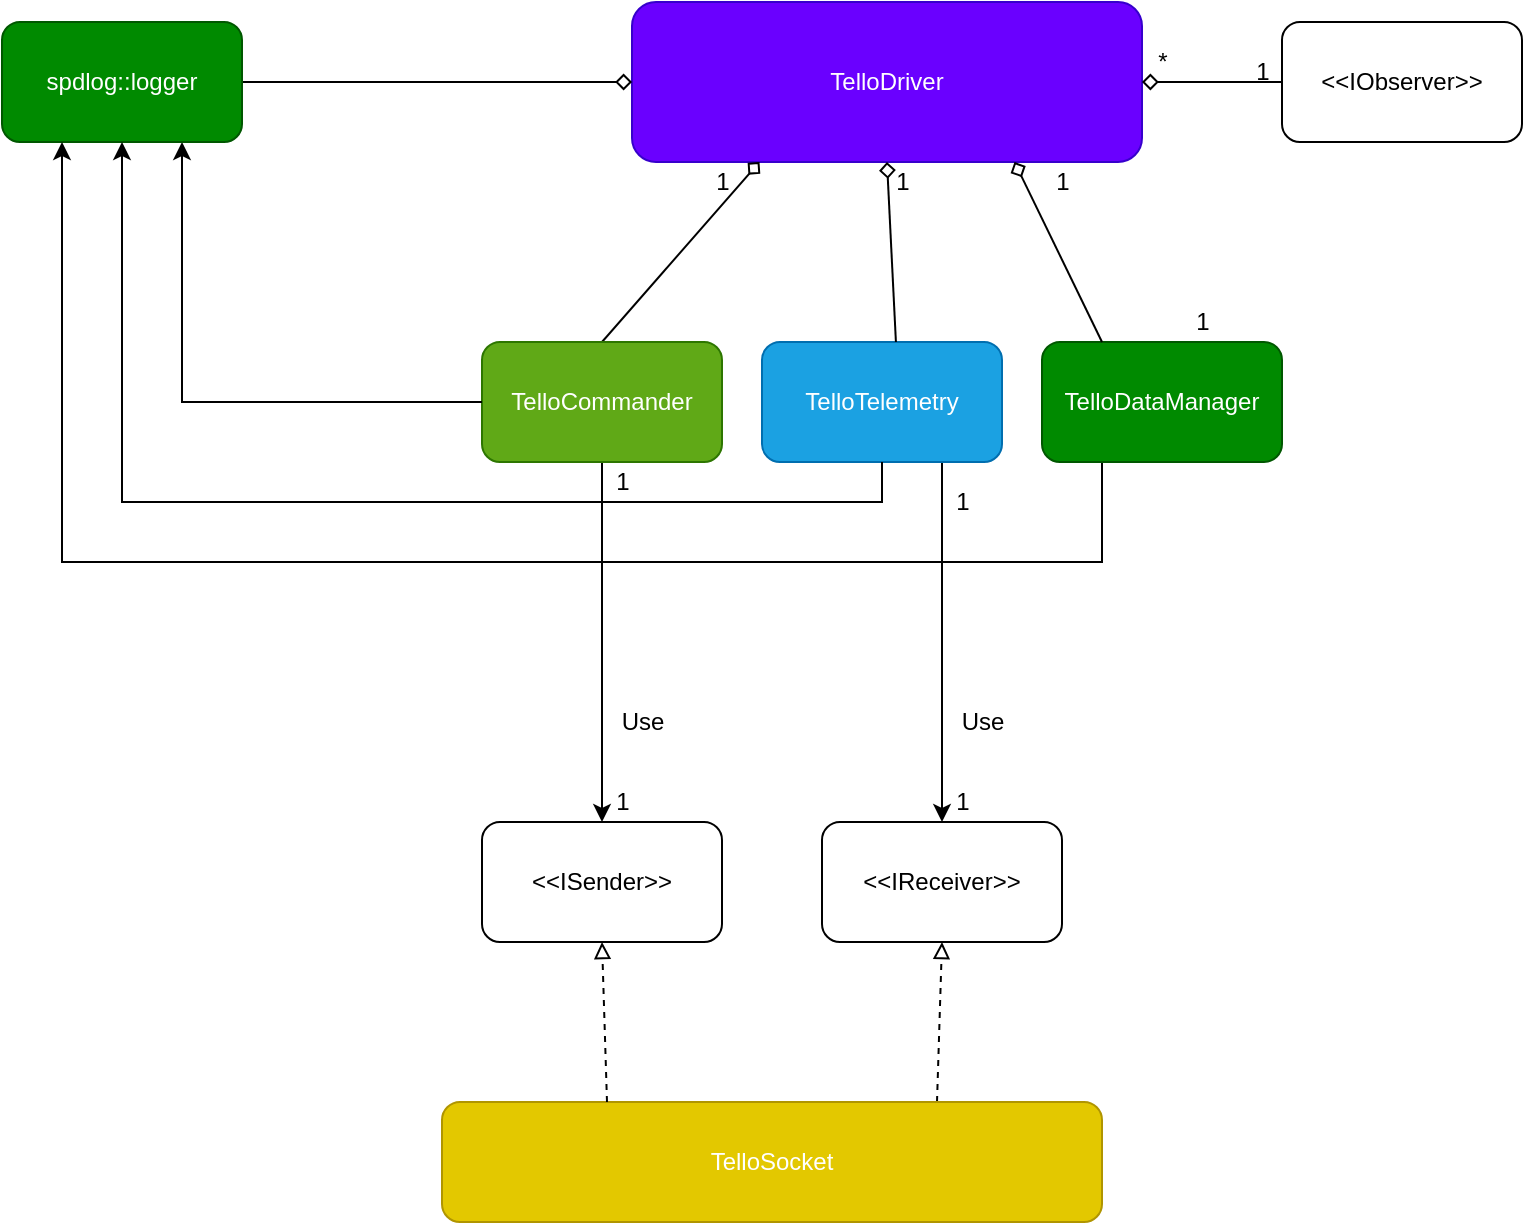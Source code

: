 <mxfile version="14.2.4" type="embed" pages="7">
    <diagram name="TelloDriver_HighLevel" id="KGe8z3dEAHJV09eYs3NV">
        <mxGraphModel dx="660" dy="394" grid="1" gridSize="10" guides="1" tooltips="1" connect="1" arrows="1" fold="1" page="1" pageScale="1" pageWidth="850" pageHeight="1100" math="0" shadow="0">
            <root>
                <mxCell id="al33tjrnup6o1yLKl74d-0"/>
                <mxCell id="al33tjrnup6o1yLKl74d-1" parent="al33tjrnup6o1yLKl74d-0"/>
                <mxCell id="al33tjrnup6o1yLKl74d-2" value="TelloDriver" style="rounded=1;whiteSpace=wrap;html=1;fillColor=#6a00ff;strokeColor=#3700CC;fontColor=#ffffff;" parent="al33tjrnup6o1yLKl74d-1" vertex="1">
                    <mxGeometry x="355" y="160" width="255" height="80" as="geometry"/>
                </mxCell>
                <mxCell id="al33tjrnup6o1yLKl74d-3" style="rounded=0;orthogonalLoop=1;jettySize=auto;html=1;exitX=0.5;exitY=0;exitDx=0;exitDy=0;entryX=0.25;entryY=1;entryDx=0;entryDy=0;endArrow=diamond;endFill=0;" parent="al33tjrnup6o1yLKl74d-1" source="al33tjrnup6o1yLKl74d-6" target="al33tjrnup6o1yLKl74d-2" edge="1">
                    <mxGeometry relative="1" as="geometry"/>
                </mxCell>
                <mxCell id="al33tjrnup6o1yLKl74d-4" value="" style="edgeStyle=none;rounded=0;orthogonalLoop=1;jettySize=auto;html=1;endArrow=diamond;endFill=0;" parent="al33tjrnup6o1yLKl74d-1" source="al33tjrnup6o1yLKl74d-14" target="al33tjrnup6o1yLKl74d-2" edge="1">
                    <mxGeometry relative="1" as="geometry"/>
                </mxCell>
                <mxCell id="al33tjrnup6o1yLKl74d-5" style="edgeStyle=none;rounded=0;orthogonalLoop=1;jettySize=auto;html=1;endArrow=classic;endFill=1;entryX=0.5;entryY=0;entryDx=0;entryDy=0;" parent="al33tjrnup6o1yLKl74d-1" source="al33tjrnup6o1yLKl74d-6" target="al33tjrnup6o1yLKl74d-16" edge="1">
                    <mxGeometry relative="1" as="geometry"/>
                </mxCell>
                <mxCell id="al33tjrnup6o1yLKl74d-6" value="&lt;div style=&quot;line-height: 19px&quot;&gt;TelloCommander&lt;/div&gt;" style="rounded=1;whiteSpace=wrap;html=1;fillColor=#60a917;strokeColor=#2D7600;fontColor=#ffffff;" parent="al33tjrnup6o1yLKl74d-1" vertex="1">
                    <mxGeometry x="280" y="330" width="120" height="60" as="geometry"/>
                </mxCell>
                <mxCell id="al33tjrnup6o1yLKl74d-7" style="edgeStyle=none;rounded=0;orthogonalLoop=1;jettySize=auto;html=1;endArrow=classic;endFill=1;exitX=0.75;exitY=1;exitDx=0;exitDy=0;" parent="al33tjrnup6o1yLKl74d-1" source="al33tjrnup6o1yLKl74d-9" target="al33tjrnup6o1yLKl74d-17" edge="1">
                    <mxGeometry relative="1" as="geometry"/>
                </mxCell>
                <mxCell id="al33tjrnup6o1yLKl74d-9" value="&lt;div style=&quot;line-height: 19px&quot;&gt;&lt;div style=&quot;line-height: 19px&quot;&gt;TelloTelemetry&lt;/div&gt;&lt;/div&gt;" style="rounded=1;whiteSpace=wrap;html=1;fillColor=#1ba1e2;strokeColor=#006EAF;fontColor=#ffffff;" parent="al33tjrnup6o1yLKl74d-1" vertex="1">
                    <mxGeometry x="420" y="330" width="120" height="60" as="geometry"/>
                </mxCell>
                <mxCell id="al33tjrnup6o1yLKl74d-10" style="rounded=0;orthogonalLoop=1;jettySize=auto;html=1;exitX=0.558;exitY=0;exitDx=0;exitDy=0;entryX=0.5;entryY=1;entryDx=0;entryDy=0;endArrow=diamond;endFill=0;exitPerimeter=0;" parent="al33tjrnup6o1yLKl74d-1" source="al33tjrnup6o1yLKl74d-9" target="al33tjrnup6o1yLKl74d-2" edge="1">
                    <mxGeometry relative="1" as="geometry">
                        <mxPoint x="330" y="390" as="sourcePoint"/>
                        <mxPoint x="395" y="260" as="targetPoint"/>
                    </mxGeometry>
                </mxCell>
                <mxCell id="al33tjrnup6o1yLKl74d-11" value="1" style="text;html=1;align=center;verticalAlign=middle;resizable=0;points=[];autosize=1;" parent="al33tjrnup6o1yLKl74d-1" vertex="1">
                    <mxGeometry x="480" y="240" width="20" height="20" as="geometry"/>
                </mxCell>
                <mxCell id="al33tjrnup6o1yLKl74d-12" value="1" style="text;html=1;align=center;verticalAlign=middle;resizable=0;points=[];autosize=1;" parent="al33tjrnup6o1yLKl74d-1" vertex="1">
                    <mxGeometry x="390" y="240" width="20" height="20" as="geometry"/>
                </mxCell>
                <mxCell id="al33tjrnup6o1yLKl74d-13" style="edgeStyle=orthogonalEdgeStyle;rounded=0;orthogonalLoop=1;jettySize=auto;html=1;endArrow=classic;endFill=1;exitX=0;exitY=0.5;exitDx=0;exitDy=0;entryX=0.75;entryY=1;entryDx=0;entryDy=0;" parent="al33tjrnup6o1yLKl74d-1" source="al33tjrnup6o1yLKl74d-6" target="al33tjrnup6o1yLKl74d-14" edge="1">
                    <mxGeometry relative="1" as="geometry"/>
                </mxCell>
                <mxCell id="al33tjrnup6o1yLKl74d-14" value="&lt;div style=&quot;line-height: 19px&quot;&gt;spdlog::logger&lt;/div&gt;" style="whiteSpace=wrap;html=1;rounded=1;fontColor=#ffffff;strokeColor=#005700;fillColor=#008a00;" parent="al33tjrnup6o1yLKl74d-1" vertex="1">
                    <mxGeometry x="40" y="170" width="120" height="60" as="geometry"/>
                </mxCell>
                <mxCell id="al33tjrnup6o1yLKl74d-15" style="edgeStyle=orthogonalEdgeStyle;rounded=0;orthogonalLoop=1;jettySize=auto;html=1;endArrow=classic;endFill=1;exitX=0.5;exitY=1;exitDx=0;exitDy=0;entryX=0.5;entryY=1;entryDx=0;entryDy=0;" parent="al33tjrnup6o1yLKl74d-1" source="al33tjrnup6o1yLKl74d-9" target="al33tjrnup6o1yLKl74d-14" edge="1">
                    <mxGeometry relative="1" as="geometry">
                        <mxPoint x="230" y="420" as="sourcePoint"/>
                        <mxPoint x="100" y="230" as="targetPoint"/>
                    </mxGeometry>
                </mxCell>
                <mxCell id="al33tjrnup6o1yLKl74d-16" value="&amp;lt;&amp;lt;ISender&amp;gt;&amp;gt;" style="rounded=1;whiteSpace=wrap;html=1;" parent="al33tjrnup6o1yLKl74d-1" vertex="1">
                    <mxGeometry x="280" y="570" width="120" height="60" as="geometry"/>
                </mxCell>
                <mxCell id="al33tjrnup6o1yLKl74d-17" value="&amp;lt;&amp;lt;IReceiver&amp;gt;&amp;gt;" style="rounded=1;whiteSpace=wrap;html=1;" parent="al33tjrnup6o1yLKl74d-1" vertex="1">
                    <mxGeometry x="450" y="570" width="120" height="60" as="geometry"/>
                </mxCell>
                <mxCell id="al33tjrnup6o1yLKl74d-18" value="1" style="text;html=1;align=center;verticalAlign=middle;resizable=0;points=[];autosize=1;" parent="al33tjrnup6o1yLKl74d-1" vertex="1">
                    <mxGeometry x="510" y="550" width="20" height="20" as="geometry"/>
                </mxCell>
                <mxCell id="al33tjrnup6o1yLKl74d-19" style="edgeStyle=none;rounded=0;orthogonalLoop=1;jettySize=auto;html=1;exitX=0.75;exitY=0;exitDx=0;exitDy=0;entryX=0.5;entryY=1;entryDx=0;entryDy=0;endArrow=block;endFill=0;dashed=1;" parent="al33tjrnup6o1yLKl74d-1" source="al33tjrnup6o1yLKl74d-20" target="al33tjrnup6o1yLKl74d-17" edge="1">
                    <mxGeometry relative="1" as="geometry"/>
                </mxCell>
                <mxCell id="al33tjrnup6o1yLKl74d-20" value="TelloSocket" style="rounded=1;whiteSpace=wrap;html=1;fillColor=#e3c800;strokeColor=#B09500;fontColor=#ffffff;" parent="al33tjrnup6o1yLKl74d-1" vertex="1">
                    <mxGeometry x="260" y="710" width="330" height="60" as="geometry"/>
                </mxCell>
                <mxCell id="al33tjrnup6o1yLKl74d-21" style="edgeStyle=none;rounded=0;orthogonalLoop=1;jettySize=auto;html=1;exitX=0.25;exitY=0;exitDx=0;exitDy=0;entryX=0.5;entryY=1;entryDx=0;entryDy=0;endArrow=block;endFill=0;dashed=1;" parent="al33tjrnup6o1yLKl74d-1" source="al33tjrnup6o1yLKl74d-20" target="al33tjrnup6o1yLKl74d-16" edge="1">
                    <mxGeometry relative="1" as="geometry">
                        <mxPoint x="435" y="730" as="sourcePoint"/>
                        <mxPoint x="520" y="640" as="targetPoint"/>
                    </mxGeometry>
                </mxCell>
                <mxCell id="al33tjrnup6o1yLKl74d-53" style="edgeStyle=orthogonalEdgeStyle;rounded=0;orthogonalLoop=1;jettySize=auto;html=1;exitX=0.25;exitY=1;exitDx=0;exitDy=0;entryX=0.25;entryY=1;entryDx=0;entryDy=0;" parent="al33tjrnup6o1yLKl74d-1" source="al33tjrnup6o1yLKl74d-54" target="al33tjrnup6o1yLKl74d-14" edge="1">
                    <mxGeometry relative="1" as="geometry">
                        <Array as="points">
                            <mxPoint x="590" y="440"/>
                            <mxPoint x="70" y="440"/>
                        </Array>
                        <mxPoint x="70" y="230" as="targetPoint"/>
                    </mxGeometry>
                </mxCell>
                <mxCell id="al33tjrnup6o1yLKl74d-54" value="TelloDataManager" style="rounded=1;whiteSpace=wrap;html=1;fillColor=#008a00;strokeColor=#005700;fontColor=#ffffff;" parent="al33tjrnup6o1yLKl74d-1" vertex="1">
                    <mxGeometry x="560" y="330" width="120" height="60" as="geometry"/>
                </mxCell>
                <mxCell id="al33tjrnup6o1yLKl74d-55" style="rounded=0;orthogonalLoop=1;jettySize=auto;html=1;exitX=0.25;exitY=0;exitDx=0;exitDy=0;entryX=0.75;entryY=1;entryDx=0;entryDy=0;endArrow=diamond;endFill=0;" parent="al33tjrnup6o1yLKl74d-1" source="al33tjrnup6o1yLKl74d-54" target="al33tjrnup6o1yLKl74d-2" edge="1">
                    <mxGeometry relative="1" as="geometry">
                        <mxPoint x="546.96" y="340" as="sourcePoint"/>
                        <mxPoint x="448.04" y="251.98" as="targetPoint"/>
                    </mxGeometry>
                </mxCell>
                <mxCell id="al33tjrnup6o1yLKl74d-56" value="*" style="text;html=1;align=center;verticalAlign=middle;resizable=0;points=[];autosize=1;" parent="al33tjrnup6o1yLKl74d-1" vertex="1">
                    <mxGeometry x="610" y="180" width="20" height="20" as="geometry"/>
                </mxCell>
                <mxCell id="al33tjrnup6o1yLKl74d-57" value="1" style="text;html=1;align=center;verticalAlign=middle;resizable=0;points=[];autosize=1;" parent="al33tjrnup6o1yLKl74d-1" vertex="1">
                    <mxGeometry x="660" y="185" width="20" height="20" as="geometry"/>
                </mxCell>
                <mxCell id="al33tjrnup6o1yLKl74d-61" value="&amp;lt;&amp;lt;IObserver&amp;gt;&amp;gt;" style="rounded=1;whiteSpace=wrap;html=1;" parent="al33tjrnup6o1yLKl74d-1" vertex="1">
                    <mxGeometry x="680" y="170" width="120" height="60" as="geometry"/>
                </mxCell>
                <mxCell id="al33tjrnup6o1yLKl74d-62" style="rounded=0;orthogonalLoop=1;jettySize=auto;html=1;entryX=1;entryY=0.5;entryDx=0;entryDy=0;endArrow=diamond;endFill=0;" parent="al33tjrnup6o1yLKl74d-1" source="al33tjrnup6o1yLKl74d-61" target="al33tjrnup6o1yLKl74d-2" edge="1">
                    <mxGeometry relative="1" as="geometry">
                        <mxPoint x="650" y="340" as="sourcePoint"/>
                        <mxPoint x="485" y="235" as="targetPoint"/>
                    </mxGeometry>
                </mxCell>
                <mxCell id="al33tjrnup6o1yLKl74d-63" value="1" style="text;html=1;align=center;verticalAlign=middle;resizable=0;points=[];autosize=1;" parent="al33tjrnup6o1yLKl74d-1" vertex="1">
                    <mxGeometry x="510" y="400" width="20" height="20" as="geometry"/>
                </mxCell>
                <mxCell id="al33tjrnup6o1yLKl74d-64" value="1" style="text;html=1;align=center;verticalAlign=middle;resizable=0;points=[];autosize=1;" parent="al33tjrnup6o1yLKl74d-1" vertex="1">
                    <mxGeometry x="340" y="550" width="20" height="20" as="geometry"/>
                </mxCell>
                <mxCell id="al33tjrnup6o1yLKl74d-65" value="1" style="text;html=1;align=center;verticalAlign=middle;resizable=0;points=[];autosize=1;" parent="al33tjrnup6o1yLKl74d-1" vertex="1">
                    <mxGeometry x="340" y="390" width="20" height="20" as="geometry"/>
                </mxCell>
                <mxCell id="al33tjrnup6o1yLKl74d-66" value="Use" style="text;html=1;align=center;verticalAlign=middle;resizable=0;points=[];autosize=1;" parent="al33tjrnup6o1yLKl74d-1" vertex="1">
                    <mxGeometry x="510" y="510" width="40" height="20" as="geometry"/>
                </mxCell>
                <mxCell id="al33tjrnup6o1yLKl74d-67" value="Use" style="text;html=1;align=center;verticalAlign=middle;resizable=0;points=[];autosize=1;" parent="al33tjrnup6o1yLKl74d-1" vertex="1">
                    <mxGeometry x="340" y="510" width="40" height="20" as="geometry"/>
                </mxCell>
                <mxCell id="al33tjrnup6o1yLKl74d-68" value="1" style="text;html=1;align=center;verticalAlign=middle;resizable=0;points=[];autosize=1;" parent="al33tjrnup6o1yLKl74d-1" vertex="1">
                    <mxGeometry x="560" y="240" width="20" height="20" as="geometry"/>
                </mxCell>
                <mxCell id="al33tjrnup6o1yLKl74d-69" value="1" style="text;html=1;align=center;verticalAlign=middle;resizable=0;points=[];autosize=1;" parent="al33tjrnup6o1yLKl74d-1" vertex="1">
                    <mxGeometry x="630" y="310" width="20" height="20" as="geometry"/>
                </mxCell>
            </root>
        </mxGraphModel>
    </diagram>
    <diagram name="TelloDriver_USER_relation" id="QFvQWEB1YWu_u-d4jWGM">
        <mxGraphModel dx="-1040" dy="1494" grid="1" gridSize="10" guides="1" tooltips="1" connect="1" arrows="1" fold="1" page="1" pageScale="1" pageWidth="850" pageHeight="1100" math="0" shadow="0">
            <root>
                <mxCell id="RHNkftzMjbY-1YLAVl_H-0"/>
                <mxCell id="RHNkftzMjbY-1YLAVl_H-1" parent="RHNkftzMjbY-1YLAVl_H-0"/>
                <mxCell id="RHNkftzMjbY-1YLAVl_H-60" style="edgeStyle=orthogonalEdgeStyle;rounded=0;orthogonalLoop=1;jettySize=auto;html=1;exitX=0.75;exitY=1;exitDx=0;exitDy=0;endArrow=classic;endFill=1;endSize=6;entryX=0.75;entryY=0;entryDx=0;entryDy=0;startArrow=classic;startFill=1;" parent="RHNkftzMjbY-1YLAVl_H-1" source="RHNkftzMjbY-1YLAVl_H-62" target="err5w4P7qRpTLmhLmQyV-0" edge="1">
                    <mxGeometry relative="1" as="geometry">
                        <mxPoint x="2090" y="50" as="targetPoint"/>
                    </mxGeometry>
                </mxCell>
                <mxCell id="RHNkftzMjbY-1YLAVl_H-61" style="edgeStyle=orthogonalEdgeStyle;rounded=0;orthogonalLoop=1;jettySize=auto;html=1;exitX=0.25;exitY=1;exitDx=0;exitDy=0;entryX=0.25;entryY=0;entryDx=0;entryDy=0;" parent="RHNkftzMjbY-1YLAVl_H-1" source="RHNkftzMjbY-1YLAVl_H-62" target="err5w4P7qRpTLmhLmQyV-0" edge="1">
                    <mxGeometry relative="1" as="geometry"/>
                </mxCell>
                <mxCell id="RHNkftzMjbY-1YLAVl_H-63" value="&lt;div style=&quot;text-align: left&quot;&gt;Attaching example:&lt;/div&gt;&lt;div style=&quot;text-align: left&quot;&gt;&lt;br&gt;&lt;/div&gt;&lt;div style=&quot;text-align: left&quot;&gt;TelloDriver tello();&lt;/div&gt;&lt;div style=&quot;text-align: left&quot;&gt;tello.Attach(OBSERVER_TYPE,*userObserver);&lt;/div&gt;" style="text;html=1;align=center;verticalAlign=middle;resizable=0;points=[];autosize=1;" parent="RHNkftzMjbY-1YLAVl_H-1" vertex="1">
                    <mxGeometry x="2180" y="-730" width="270" height="60" as="geometry"/>
                </mxCell>
                <mxCell id="RHNkftzMjbY-1YLAVl_H-70" value="Send commands to drone, E.G:&lt;br&gt;1. tello.TakeOff()&lt;br&gt;2. tello.MoveBackward(&quot;stick_amount&quot;)&lt;br&gt;3. Start VideoStream()&lt;br&gt;*&lt;br&gt;*&lt;br&gt;*" style="text;html=1;align=left;verticalAlign=middle;resizable=0;points=[];autosize=1;" parent="RHNkftzMjbY-1YLAVl_H-1" vertex="1">
                    <mxGeometry x="1770" y="-730" width="220" height="100" as="geometry"/>
                </mxCell>
                <mxCell id="err5w4P7qRpTLmhLmQyV-0" value="" style="rounded=1;whiteSpace=wrap;html=1;fillColor=#6a00ff;strokeColor=#3700CC;fontColor=#ffffff;" parent="RHNkftzMjbY-1YLAVl_H-1" vertex="1">
                    <mxGeometry x="1780" y="-560" width="590.83" height="260" as="geometry"/>
                </mxCell>
                <mxCell id="err5w4P7qRpTLmhLmQyV-9" style="edgeStyle=none;rounded=0;orthogonalLoop=1;jettySize=auto;html=1;exitX=0.5;exitY=1;exitDx=0;exitDy=0;align=left;entryX=0.75;entryY=0;entryDx=0;entryDy=0;" parent="RHNkftzMjbY-1YLAVl_H-1" source="err5w4P7qRpTLmhLmQyV-4" target="err5w4P7qRpTLmhLmQyV-3" edge="1">
                    <mxGeometry relative="1" as="geometry"/>
                </mxCell>
                <mxCell id="err5w4P7qRpTLmhLmQyV-11" style="edgeStyle=none;rounded=0;orthogonalLoop=1;jettySize=auto;html=1;exitX=0.5;exitY=0;exitDx=0;exitDy=0;align=left;entryX=0.5;entryY=0;entryDx=0;entryDy=0;" parent="RHNkftzMjbY-1YLAVl_H-1" source="err5w4P7qRpTLmhLmQyV-1" target="err5w4P7qRpTLmhLmQyV-0" edge="1">
                    <mxGeometry relative="1" as="geometry"/>
                </mxCell>
                <mxCell id="err5w4P7qRpTLmhLmQyV-1" value="TelloDataManager" style="rounded=1;whiteSpace=wrap;html=1;fillColor=#008a00;strokeColor=#005700;fontColor=#ffffff;" parent="RHNkftzMjbY-1YLAVl_H-1" vertex="1">
                    <mxGeometry x="2080" y="-460" width="120" height="60" as="geometry"/>
                </mxCell>
                <mxCell id="err5w4P7qRpTLmhLmQyV-2" value="" style="group" parent="RHNkftzMjbY-1YLAVl_H-1" vertex="1" connectable="0">
                    <mxGeometry x="1882.91" y="-1000" width="395" height="250" as="geometry"/>
                </mxCell>
                <mxCell id="RHNkftzMjbY-1YLAVl_H-62" value="&lt;div style=&quot;text-align: left&quot;&gt;&lt;span&gt;User observers can attach&amp;nbsp;to DataManager using provided interfaces:&lt;/span&gt;&lt;/div&gt;" style="rounded=1;whiteSpace=wrap;html=1;fillColor=#76608a;fontColor=#ffffff;strokeColor=#432D57;" parent="err5w4P7qRpTLmhLmQyV-2" vertex="1">
                    <mxGeometry width="395" height="250" as="geometry"/>
                </mxCell>
                <mxCell id="RHNkftzMjbY-1YLAVl_H-65" value="PositionObserver" style="rounded=1;whiteSpace=wrap;html=1;fillColor=#a0522d;strokeColor=#6D1F00;fontColor=#ffffff;" parent="err5w4P7qRpTLmhLmQyV-2" vertex="1">
                    <mxGeometry x="17.5" y="170" width="120" height="60" as="geometry"/>
                </mxCell>
                <mxCell id="RHNkftzMjbY-1YLAVl_H-66" value="FlightDataObserver" style="rounded=1;whiteSpace=wrap;html=1;fillColor=#a0522d;strokeColor=#6D1F00;fontColor=#ffffff;" parent="err5w4P7qRpTLmhLmQyV-2" vertex="1">
                    <mxGeometry x="147.5" y="170" width="120" height="60" as="geometry"/>
                </mxCell>
                <mxCell id="RHNkftzMjbY-1YLAVl_H-67" value="" style="ellipse;whiteSpace=wrap;html=1;aspect=fixed;fillColor=#a0522d;strokeColor=#6D1F00;fontColor=#ffffff;" parent="err5w4P7qRpTLmhLmQyV-2" vertex="1">
                    <mxGeometry x="277.5" y="195" width="10" height="10" as="geometry"/>
                </mxCell>
                <mxCell id="RHNkftzMjbY-1YLAVl_H-68" value="" style="ellipse;whiteSpace=wrap;html=1;aspect=fixed;fillColor=#a0522d;strokeColor=#6D1F00;fontColor=#ffffff;" parent="err5w4P7qRpTLmhLmQyV-2" vertex="1">
                    <mxGeometry x="297.5" y="195" width="10" height="10" as="geometry"/>
                </mxCell>
                <mxCell id="RHNkftzMjbY-1YLAVl_H-69" value="" style="ellipse;whiteSpace=wrap;html=1;aspect=fixed;fillColor=#a0522d;strokeColor=#6D1F00;fontColor=#ffffff;" parent="err5w4P7qRpTLmhLmQyV-2" vertex="1">
                    <mxGeometry x="317.5" y="195" width="10" height="10" as="geometry"/>
                </mxCell>
                <mxCell id="err5w4P7qRpTLmhLmQyV-14" style="edgeStyle=orthogonalEdgeStyle;rounded=0;orthogonalLoop=1;jettySize=auto;html=1;exitX=0.5;exitY=1;exitDx=0;exitDy=0;entryX=0.5;entryY=0;entryDx=0;entryDy=0;align=left;startArrow=classic;startFill=1;dashed=1;" parent="RHNkftzMjbY-1YLAVl_H-1" source="err5w4P7qRpTLmhLmQyV-3" target="err5w4P7qRpTLmhLmQyV-13" edge="1">
                    <mxGeometry relative="1" as="geometry"/>
                </mxCell>
                <mxCell id="pjv3NW03HAnlAiOvBu-l-4" style="edgeStyle=none;rounded=0;orthogonalLoop=1;jettySize=auto;html=1;exitX=0.5;exitY=0;exitDx=0;exitDy=0;entryX=0.5;entryY=1;entryDx=0;entryDy=0;" parent="RHNkftzMjbY-1YLAVl_H-1" source="yWAESQo7TahQhyXUJGnT-0" target="pjv3NW03HAnlAiOvBu-l-0" edge="1">
                    <mxGeometry relative="1" as="geometry"/>
                </mxCell>
                <mxCell id="err5w4P7qRpTLmhLmQyV-3" value="TelloSocket" style="rounded=1;whiteSpace=wrap;html=1;fillColor=#e3c800;strokeColor=#B09500;fontColor=#ffffff;" parent="RHNkftzMjbY-1YLAVl_H-1" vertex="1">
                    <mxGeometry x="1910" y="-370" width="380" height="60" as="geometry"/>
                </mxCell>
                <mxCell id="err5w4P7qRpTLmhLmQyV-4" value="&lt;div style=&quot;line-height: 19px&quot;&gt;TelloCommander&lt;/div&gt;" style="rounded=1;whiteSpace=wrap;html=1;fillColor=#60a917;strokeColor=#2D7600;fontColor=#ffffff;" parent="RHNkftzMjbY-1YLAVl_H-1" vertex="1">
                    <mxGeometry x="2220" y="-460" width="120" height="60" as="geometry"/>
                </mxCell>
                <mxCell id="err5w4P7qRpTLmhLmQyV-8" style="rounded=0;orthogonalLoop=1;jettySize=auto;html=1;exitX=0.25;exitY=0;exitDx=0;exitDy=0;entryX=0.5;entryY=1;entryDx=0;entryDy=0;align=left;" parent="RHNkftzMjbY-1YLAVl_H-1" source="err5w4P7qRpTLmhLmQyV-3" target="err5w4P7qRpTLmhLmQyV-5" edge="1">
                    <mxGeometry relative="1" as="geometry"/>
                </mxCell>
                <mxCell id="err5w4P7qRpTLmhLmQyV-10" style="edgeStyle=none;rounded=0;orthogonalLoop=1;jettySize=auto;html=1;exitX=1;exitY=0.5;exitDx=0;exitDy=0;entryX=0;entryY=0.5;entryDx=0;entryDy=0;align=left;" parent="RHNkftzMjbY-1YLAVl_H-1" source="err5w4P7qRpTLmhLmQyV-5" target="err5w4P7qRpTLmhLmQyV-1" edge="1">
                    <mxGeometry relative="1" as="geometry"/>
                </mxCell>
                <mxCell id="err5w4P7qRpTLmhLmQyV-5" value="&lt;div style=&quot;line-height: 19px&quot;&gt;&lt;div style=&quot;line-height: 19px&quot;&gt;TelloTelemetry&lt;/div&gt;&lt;/div&gt;" style="rounded=1;whiteSpace=wrap;html=1;fillColor=#1ba1e2;strokeColor=#006EAF;fontColor=#ffffff;" parent="RHNkftzMjbY-1YLAVl_H-1" vertex="1">
                    <mxGeometry x="1942.5" y="-460" width="120" height="60" as="geometry"/>
                </mxCell>
                <mxCell id="err5w4P7qRpTLmhLmQyV-6" value="&lt;span style=&quot;color: rgb(255 , 255 , 255)&quot;&gt;TelloDriver&lt;/span&gt;" style="text;html=1;align=center;verticalAlign=middle;resizable=0;points=[];autosize=1;" parent="RHNkftzMjbY-1YLAVl_H-1" vertex="1">
                    <mxGeometry x="1950" y="-560" width="70" height="20" as="geometry"/>
                </mxCell>
                <mxCell id="err5w4P7qRpTLmhLmQyV-12" value="&lt;span style=&quot;color: rgb(255 , 255 , 255)&quot;&gt;NotifyAttached()&lt;br&gt;&lt;/span&gt;" style="text;html=1;align=center;verticalAlign=middle;resizable=0;points=[];autosize=1;" parent="RHNkftzMjbY-1YLAVl_H-1" vertex="1">
                    <mxGeometry x="2140" y="-520" width="100" height="20" as="geometry"/>
                </mxCell>
                <mxCell id="err5w4P7qRpTLmhLmQyV-13" value="TelloDrone" style="rounded=1;whiteSpace=wrap;html=1;fillColor=#008a00;strokeColor=#005700;fontColor=#ffffff;" parent="RHNkftzMjbY-1YLAVl_H-1" vertex="1">
                    <mxGeometry x="2040" y="-160" width="120" height="60" as="geometry"/>
                </mxCell>
                <mxCell id="err5w4P7qRpTLmhLmQyV-15" value="Wifi" style="text;html=1;align=center;verticalAlign=middle;resizable=0;points=[];autosize=1;" parent="RHNkftzMjbY-1YLAVl_H-1" vertex="1">
                    <mxGeometry x="2100" y="-240" width="40" height="20" as="geometry"/>
                </mxCell>
                <mxCell id="pjv3NW03HAnlAiOvBu-l-5" style="edgeStyle=none;rounded=0;orthogonalLoop=1;jettySize=auto;html=1;exitX=0.5;exitY=0;exitDx=0;exitDy=0;entryX=0.5;entryY=0;entryDx=0;entryDy=0;" parent="RHNkftzMjbY-1YLAVl_H-1" source="pjv3NW03HAnlAiOvBu-l-0" target="err5w4P7qRpTLmhLmQyV-0" edge="1">
                    <mxGeometry relative="1" as="geometry">
                        <mxPoint x="2140" y="-560" as="targetPoint"/>
                    </mxGeometry>
                </mxCell>
                <mxCell id="pjv3NW03HAnlAiOvBu-l-0" value="TelloVisManager" style="rounded=1;whiteSpace=wrap;html=1;fillColor=#a20025;strokeColor=#6F0000;fontColor=#ffffff;" parent="RHNkftzMjbY-1YLAVl_H-1" vertex="1">
                    <mxGeometry x="1790" y="-460" width="120" height="60" as="geometry"/>
                </mxCell>
                <mxCell id="pjv3NW03HAnlAiOvBu-l-6" value="&lt;span style=&quot;color: rgb(255 , 255 , 255)&quot;&gt;NotifyAttached()&lt;br&gt;&lt;/span&gt;" style="text;html=1;align=center;verticalAlign=middle;resizable=0;points=[];autosize=1;" parent="RHNkftzMjbY-1YLAVl_H-1" vertex="1">
                    <mxGeometry x="1860" y="-520" width="100" height="20" as="geometry"/>
                </mxCell>
                <mxCell id="yWAESQo7TahQhyXUJGnT-1" style="rounded=0;orthogonalLoop=1;jettySize=auto;html=1;exitX=0.25;exitY=0;exitDx=0;exitDy=0;entryX=0.5;entryY=1;entryDx=0;entryDy=0;dashed=1;" edge="1" parent="RHNkftzMjbY-1YLAVl_H-1" source="err5w4P7qRpTLmhLmQyV-13" target="yWAESQo7TahQhyXUJGnT-0">
                    <mxGeometry relative="1" as="geometry"/>
                </mxCell>
                <mxCell id="yWAESQo7TahQhyXUJGnT-0" value="TelloVisSocket" style="rounded=1;whiteSpace=wrap;html=1;fillColor=#76608a;strokeColor=#432D57;fontColor=#ffffff;" vertex="1" parent="RHNkftzMjbY-1YLAVl_H-1">
                    <mxGeometry x="1800" y="-370" width="100" height="60" as="geometry"/>
                </mxCell>
                <mxCell id="yWAESQo7TahQhyXUJGnT-2" value="Video stream over wifi" style="text;html=1;align=center;verticalAlign=middle;resizable=0;points=[];autosize=1;" vertex="1" parent="RHNkftzMjbY-1YLAVl_H-1">
                    <mxGeometry x="1882.91" y="-260" width="130" height="20" as="geometry"/>
                </mxCell>
            </root>
        </mxGraphModel>
    </diagram>
    <diagram id="W9iecwfmqhMie7P5klMz" name="ClassRelation">
        &#xa;
        <mxGraphModel dx="994" dy="605" grid="1" gridSize="10" guides="1" tooltips="1" connect="1" arrows="1" fold="1" page="1" pageScale="1" pageWidth="850" pageHeight="1100" math="0" shadow="0">
            &#xa;
            <root>
                &#xa;
                <mxCell id="0"/>
                &#xa;
                <mxCell id="1" parent="0"/>
                &#xa;
                <mxCell id="gJZ2d8CcAuHiUnRdF-In-129" value="" style="rounded=1;whiteSpace=wrap;html=1;gradientDirection=north;fillColor=none;strokeWidth=5;" parent="1" vertex="1">
                    &#xa;
                    <mxGeometry x="325" y="20" width="2660" height="1070" as="geometry"/>
                    &#xa;
                </mxCell>
                &#xa;
                <mxCell id="108" value="&lt;div&gt;&lt;span&gt;Use&amp;nbsp;&lt;/span&gt;flight_data_processor&amp;nbsp;to parse&amp;nbsp; Physical flight data, I.G:&lt;/div&gt;&lt;div&gt;temperature,&lt;/div&gt;&lt;div&gt;height,&lt;/div&gt;&lt;div&gt;time_left_to_fliy,&lt;/div&gt;&lt;div&gt;battery,&lt;/div&gt;&lt;div&gt;wifi strength,&lt;/div&gt;&lt;div&gt;and many more.&lt;/div&gt;" style="text;html=1;align=left;verticalAlign=middle;resizable=0;points=[];autosize=1;strokeColor=#f0f0f0;" parent="1" vertex="1">
                    &#xa;
                    <mxGeometry x="1845" y="910" width="330" height="100" as="geometry"/>
                    &#xa;
                </mxCell>
                &#xa;
                <mxCell id="22" style="edgeStyle=none;rounded=0;orthogonalLoop=1;jettySize=auto;html=1;endArrow=classic;endFill=1;exitX=0;exitY=0.5;exitDx=0;exitDy=0;entryX=1;entryY=0.5;entryDx=0;entryDy=0;" parent="1" source="5" target="21" edge="1">
                    &#xa;
                    <mxGeometry relative="1" as="geometry"/>
                    &#xa;
                </mxCell>
                &#xa;
                <mxCell id="97" style="rounded=0;orthogonalLoop=1;jettySize=auto;html=1;exitX=1;exitY=0.5;exitDx=0;exitDy=0;entryX=0;entryY=0.5;entryDx=0;entryDy=0;endArrow=block;endFill=1;endSize=12;" parent="1" source="5" target="50" edge="1">
                    &#xa;
                    <mxGeometry relative="1" as="geometry"/>
                    &#xa;
                </mxCell>
                &#xa;
                <mxCell id="5" value="&lt;div style=&quot;line-height: 19px&quot;&gt;&lt;div style=&quot;line-height: 19px&quot;&gt;TelloTelemetry&lt;/div&gt;&lt;/div&gt;" style="rounded=1;whiteSpace=wrap;html=1;fillColor=#1ba1e2;strokeColor=#006EAF;fontColor=#ffffff;" parent="1" vertex="1">
                    &#xa;
                    <mxGeometry x="675" y="600" width="120" height="60" as="geometry"/>
                    &#xa;
                </mxCell>
                &#xa;
                <mxCell id="21" value="&amp;lt;&amp;lt;IReceiver&amp;gt;&amp;gt;" style="rounded=1;whiteSpace=wrap;html=1;" parent="1" vertex="1">
                    &#xa;
                    <mxGeometry x="490" y="610" width="100" height="40" as="geometry"/>
                    &#xa;
                </mxCell>
                &#xa;
                <mxCell id="28" style="edgeStyle=none;rounded=0;orthogonalLoop=1;jettySize=auto;html=1;entryX=1;entryY=0.5;entryDx=0;entryDy=0;endArrow=classic;endFill=1;exitX=0;exitY=0.5;exitDx=0;exitDy=0;" parent="1" source="21" target="27" edge="1">
                    &#xa;
                    <mxGeometry relative="1" as="geometry">
                        &#xa;
                        <mxPoint x="425" y="600" as="targetPoint"/>
                        &#xa;
                    </mxGeometry>
                    &#xa;
                </mxCell>
                &#xa;
                <mxCell id="gJZ2d8CcAuHiUnRdF-In-116" style="edgeStyle=none;rounded=0;orthogonalLoop=1;jettySize=auto;html=1;endArrow=classic;endFill=1;endSize=6;entryX=0;entryY=0.5;entryDx=0;entryDy=0;" parent="1" target="27" edge="1">
                    &#xa;
                    <mxGeometry relative="1" as="geometry">
                        &#xa;
                        <mxPoint x="230" y="630" as="sourcePoint"/>
                        &#xa;
                    </mxGeometry>
                    &#xa;
                </mxCell>
                &#xa;
                <mxCell id="27" value="TelloSocket" style="rounded=1;whiteSpace=wrap;html=1;fillColor=#e3c800;strokeColor=#B09500;fontColor=#ffffff;" parent="1" vertex="1">
                    &#xa;
                    <mxGeometry x="350" y="605" width="95" height="50" as="geometry"/>
                    &#xa;
                </mxCell>
                &#xa;
                <mxCell id="36" style="rounded=0;orthogonalLoop=1;jettySize=auto;html=1;entryX=0;entryY=0.5;entryDx=0;entryDy=0;exitX=1;exitY=0.5;exitDx=0;exitDy=0;" parent="1" source="33" target="31" edge="1">
                    &#xa;
                    <mxGeometry relative="1" as="geometry">
                        &#xa;
                        <mxPoint x="1800" y="80" as="sourcePoint"/>
                        &#xa;
                    </mxGeometry>
                    &#xa;
                </mxCell>
                &#xa;
                <mxCell id="41" style="edgeStyle=none;rounded=0;orthogonalLoop=1;jettySize=auto;html=1;entryX=0;entryY=0.5;entryDx=0;entryDy=0;endArrow=classic;endFill=1;exitX=0.5;exitY=1;exitDx=0;exitDy=0;" parent="1" source="33" target="53" edge="1">
                    &#xa;
                    <mxGeometry relative="1" as="geometry">
                        &#xa;
                        <mxPoint x="1800" y="95" as="sourcePoint"/>
                        &#xa;
                        <Array as="points">
                            &#xa;
                            <mxPoint x="1655" y="200"/>
                            &#xa;
                        </Array>
                        &#xa;
                    </mxGeometry>
                    &#xa;
                </mxCell>
                &#xa;
                <mxCell id="33" value="&lt;div style=&quot;line-height: 19px&quot;&gt;TelloAckLogHeaderIdSenderObserver&lt;/div&gt;" style="rounded=1;whiteSpace=wrap;html=1;fillColor=#1ba1e2;strokeColor=#006EAF;fontColor=#ffffff;" parent="1" vertex="1">
                    &#xa;
                    <mxGeometry x="1530" y="30" width="250" height="60" as="geometry"/>
                    &#xa;
                </mxCell>
                &#xa;
                <mxCell id="37" value="Attached to" style="text;html=1;align=center;verticalAlign=middle;resizable=0;points=[];autosize=1;" parent="1" vertex="1">
                    &#xa;
                    <mxGeometry x="1845" y="40" width="80" height="20" as="geometry"/>
                    &#xa;
                </mxCell>
                &#xa;
                <mxCell id="40" value="&amp;lt;&amp;lt;ISendStickCommands&amp;gt;&amp;gt;" style="rounded=1;whiteSpace=wrap;html=1;" parent="1" vertex="1">
                    &#xa;
                    <mxGeometry x="1950" y="320" width="170" height="60" as="geometry"/>
                    &#xa;
                </mxCell>
                &#xa;
                <mxCell id="42" value="Use to send ack&lt;br&gt;&amp;nbsp;upon new LogHeaderId msg" style="text;html=1;align=left;verticalAlign=middle;resizable=0;points=[];autosize=1;strokeColor=#f0f0f0;" parent="1" vertex="1">
                    &#xa;
                    <mxGeometry x="1730" y="160" width="170" height="30" as="geometry"/>
                    &#xa;
                </mxCell>
                &#xa;
                <mxCell id="45" style="edgeStyle=none;rounded=0;orthogonalLoop=1;jettySize=auto;html=1;exitX=0;exitY=0.5;exitDx=0;exitDy=0;entryX=1;entryY=0.25;entryDx=0;entryDy=0;" parent="1" source="44" target="50" edge="1">
                    &#xa;
                    <mxGeometry relative="1" as="geometry"/>
                    &#xa;
                </mxCell>
                &#xa;
                <mxCell id="47" style="edgeStyle=none;rounded=0;orthogonalLoop=1;jettySize=auto;html=1;exitX=1;exitY=0.5;exitDx=0;exitDy=0;entryX=0;entryY=0.5;entryDx=0;entryDy=0;endArrow=classic;endFill=1;" parent="1" source="44" target="40" edge="1">
                    &#xa;
                    <mxGeometry relative="1" as="geometry"/>
                    &#xa;
                </mxCell>
                &#xa;
                <mxCell id="44" value="&lt;div style=&quot;line-height: 19px&quot;&gt;TelloStickCommandsObserver&lt;br&gt;&lt;/div&gt;" style="rounded=1;whiteSpace=wrap;html=1;fillColor=#1ba1e2;strokeColor=#006EAF;fontColor=#ffffff;" parent="1" vertex="1">
                    &#xa;
                    <mxGeometry x="1560" y="320" width="200" height="60" as="geometry"/>
                    &#xa;
                </mxCell>
                &#xa;
                <mxCell id="46" value="Attached to" style="text;html=1;align=center;verticalAlign=middle;resizable=0;points=[];autosize=1;" parent="1" vertex="1">
                    &#xa;
                    <mxGeometry x="1395" y="410" width="80" height="20" as="geometry"/>
                    &#xa;
                </mxCell>
                &#xa;
                <mxCell id="48" value="Once connected:&lt;br&gt;Sends stick commands&lt;br&gt;upon &lt;b&gt;every new message&lt;/b&gt; received" style="text;html=1;align=left;verticalAlign=middle;resizable=0;points=[];autosize=1;strokeColor=#f0f0f0;" parent="1" vertex="1">
                    &#xa;
                    <mxGeometry x="1900" y="380" width="210" height="50" as="geometry"/>
                    &#xa;
                </mxCell>
                &#xa;
                <mxCell id="67" style="rounded=0;orthogonalLoop=1;jettySize=auto;html=1;exitX=0;exitY=0.5;exitDx=0;exitDy=0;entryX=1;entryY=0.75;entryDx=0;entryDy=0;" parent="1" source="66" target="50" edge="1">
                    &#xa;
                    <mxGeometry relative="1" as="geometry"/>
                    &#xa;
                </mxCell>
                &#xa;
                <mxCell id="103" style="edgeStyle=none;rounded=0;orthogonalLoop=1;jettySize=auto;html=1;exitX=0;exitY=0.5;exitDx=0;exitDy=0;entryX=1;entryY=0.75;entryDx=0;entryDy=0;" parent="1" source="102" target="50" edge="1">
                    &#xa;
                    <mxGeometry relative="1" as="geometry"/>
                    &#xa;
                </mxCell>
                &#xa;
                <mxCell id="50" value="&amp;lt;&amp;lt;Isubject&amp;gt;&amp;gt;" style="rounded=1;whiteSpace=wrap;html=1;" parent="1" vertex="1">
                    &#xa;
                    <mxGeometry x="880" y="290" width="120" height="680" as="geometry"/>
                    &#xa;
                </mxCell>
                &#xa;
                <mxCell id="53" value="&amp;lt;&amp;lt;ISendAckLog&amp;gt;&amp;gt;" style="rounded=1;whiteSpace=wrap;html=1;" parent="1" vertex="1">
                    &#xa;
                    <mxGeometry x="1975" y="170" width="120" height="60" as="geometry"/>
                    &#xa;
                </mxCell>
                &#xa;
                <mxCell id="56" style="edgeStyle=none;rounded=0;orthogonalLoop=1;jettySize=auto;html=1;exitX=0;exitY=0.5;exitDx=0;exitDy=0;entryX=1;entryY=0.5;entryDx=0;entryDy=0;endArrow=block;endFill=1;endSize=12;" parent="1" source="55" target="53" edge="1">
                    &#xa;
                    <mxGeometry relative="1" as="geometry"/>
                    &#xa;
                </mxCell>
                &#xa;
                <mxCell id="57" style="edgeStyle=none;rounded=0;orthogonalLoop=1;jettySize=auto;html=1;exitX=0;exitY=0.5;exitDx=0;exitDy=0;entryX=1;entryY=0.5;entryDx=0;entryDy=0;endArrow=block;endFill=1;endSize=12;" parent="1" source="55" target="40" edge="1">
                    &#xa;
                    <mxGeometry relative="1" as="geometry"/>
                    &#xa;
                </mxCell>
                &#xa;
                <mxCell id="gJZ2d8CcAuHiUnRdF-In-109" style="edgeStyle=none;rounded=0;orthogonalLoop=1;jettySize=auto;html=1;exitX=1;exitY=0.5;exitDx=0;exitDy=0;endArrow=classic;endFill=1;endSize=6;entryX=0;entryY=0.5;entryDx=0;entryDy=0;" parent="1" source="55" target="gJZ2d8CcAuHiUnRdF-In-111" edge="1">
                    &#xa;
                    <mxGeometry relative="1" as="geometry">
                        &#xa;
                        <mxPoint x="2682.5" y="330" as="targetPoint"/>
                        &#xa;
                    </mxGeometry>
                    &#xa;
                </mxCell>
                &#xa;
                <mxCell id="55" value="&lt;div style=&quot;line-height: 19px&quot;&gt;TelloCommander&lt;/div&gt;" style="rounded=1;whiteSpace=wrap;html=1;fillColor=#60a917;strokeColor=#2D7600;fontColor=#ffffff;" parent="1" vertex="1">
                    &#xa;
                    <mxGeometry x="2290" y="300" width="120" height="60" as="geometry"/>
                    &#xa;
                </mxCell>
                &#xa;
                <mxCell id="58" value="TelloDataManager" style="rounded=1;whiteSpace=wrap;html=1;fillColor=#008a00;strokeColor=#005700;fontColor=#ffffff;" parent="1" vertex="1">
                    &#xa;
                    <mxGeometry x="2290" y="95" width="120" height="60" as="geometry"/>
                    &#xa;
                </mxCell>
                &#xa;
                <mxCell id="62" style="edgeStyle=none;rounded=0;orthogonalLoop=1;jettySize=auto;html=1;exitX=0;exitY=0.5;exitDx=0;exitDy=0;entryX=1;entryY=0.25;entryDx=0;entryDy=0;endArrow=block;endFill=1;" parent="1" source="61" target="50" edge="1">
                    &#xa;
                    <mxGeometry relative="1" as="geometry"/>
                    &#xa;
                </mxCell>
                &#xa;
                <mxCell id="64" style="edgeStyle=none;rounded=0;orthogonalLoop=1;jettySize=auto;html=1;exitX=1;exitY=0.5;exitDx=0;exitDy=0;entryX=0;entryY=0.5;entryDx=0;entryDy=0;endArrow=block;endFill=1;" parent="1" source="61" target="82" edge="1">
                    &#xa;
                    <mxGeometry relative="1" as="geometry"/>
                    &#xa;
                </mxCell>
                &#xa;
                <mxCell id="61" value="&lt;div style=&quot;line-height: 19px&quot;&gt;TelloLogHeaderMsgObserver&lt;br&gt;&lt;/div&gt;" style="rounded=1;whiteSpace=wrap;html=1;fillColor=#1ba1e2;strokeColor=#006EAF;fontColor=#ffffff;" parent="1" vertex="1">
                    &#xa;
                    <mxGeometry x="1560" y="540" width="250" height="60" as="geometry"/>
                    &#xa;
                </mxCell>
                &#xa;
                <mxCell id="63" value="Attached to" style="text;html=1;align=center;verticalAlign=middle;resizable=0;points=[];autosize=1;" parent="1" vertex="1">
                    &#xa;
                    <mxGeometry x="1400" y="520" width="80" height="20" as="geometry"/>
                    &#xa;
                </mxCell>
                &#xa;
                <mxCell id="65" value="Parse LogHeaderMsg data: &lt;br&gt;E.G Log version, build date, etc. &lt;br&gt;Then insert it into TelloDataManager" style="text;html=1;align=left;verticalAlign=middle;resizable=0;points=[];autosize=1;strokeColor=#f0f0f0;" parent="1" vertex="1">
                    &#xa;
                    <mxGeometry x="1810" y="600" width="210" height="50" as="geometry"/>
                    &#xa;
                </mxCell>
                &#xa;
                <mxCell id="69" style="edgeStyle=orthogonalEdgeStyle;rounded=0;orthogonalLoop=1;jettySize=auto;html=1;exitX=1;exitY=0.5;exitDx=0;exitDy=0;entryX=1;entryY=0.5;entryDx=0;entryDy=0;" parent="1" source="85" target="58" edge="1">
                    &#xa;
                    <mxGeometry relative="1" as="geometry">
                        &#xa;
                        <mxPoint x="2230" y="320" as="targetPoint"/>
                        &#xa;
                        <Array as="points">
                            &#xa;
                            <mxPoint x="2510" y="840"/>
                            &#xa;
                            <mxPoint x="2510" y="125"/>
                            &#xa;
                        </Array>
                        &#xa;
                    </mxGeometry>
                    &#xa;
                </mxCell>
                &#xa;
                <mxCell id="87" style="edgeStyle=none;rounded=0;orthogonalLoop=1;jettySize=auto;html=1;exitX=1;exitY=0.75;exitDx=0;exitDy=0;entryX=0;entryY=0.5;entryDx=0;entryDy=0;endSize=12;strokeWidth=1;" parent="1" source="66" target="85" edge="1">
                    &#xa;
                    <mxGeometry relative="1" as="geometry"/>
                    &#xa;
                </mxCell>
                &#xa;
                <mxCell id="66" value="&lt;div style=&quot;line-height: 19px&quot;&gt;TelloLogDataMsgObserver&lt;br&gt;&lt;/div&gt;" style="rounded=1;whiteSpace=wrap;html=1;fillColor=#1ba1e2;strokeColor=#006EAF;fontColor=#ffffff;" parent="1" vertex="1">
                    &#xa;
                    <mxGeometry x="1555" y="795" width="250" height="60" as="geometry"/>
                    &#xa;
                </mxCell>
                &#xa;
                <mxCell id="68" value="Attached to" style="text;html=1;align=center;verticalAlign=middle;resizable=0;points=[];autosize=1;" parent="1" vertex="1">
                    &#xa;
                    <mxGeometry x="1350" y="815" width="80" height="20" as="geometry"/>
                    &#xa;
                </mxCell>
                &#xa;
                <mxCell id="70" value="Use PoseVel processor to parse&lt;br&gt;LogDatamsg data, E.G Position, Velocity&lt;br&gt;&lt;br&gt;Use ImuAttitude to parse from LogDataMsg:&lt;br&gt;Imu information:&lt;br&gt;Acceleration,&lt;br&gt;Gyro,&lt;br&gt;Orientation (quat),&lt;br&gt;vg (x,y,z)" style="text;html=1;align=left;verticalAlign=middle;resizable=0;points=[];autosize=1;strokeColor=#f0f0f0;" parent="1" vertex="1">
                    &#xa;
                    <mxGeometry x="1870" y="690" width="250" height="130" as="geometry"/>
                    &#xa;
                </mxCell>
                &#xa;
                <mxCell id="31" value="&amp;lt;&amp;lt;IDataMgrSubject&amp;gt;&amp;gt;" style="rounded=1;whiteSpace=wrap;html=1;" parent="1" vertex="1">
                    &#xa;
                    <mxGeometry x="1970" y="30" width="120" height="60" as="geometry"/>
                    &#xa;
                </mxCell>
                &#xa;
                <mxCell id="72" style="edgeStyle=none;rounded=0;orthogonalLoop=1;jettySize=auto;html=1;exitX=0;exitY=0.5;exitDx=0;exitDy=0;endArrow=block;endFill=1;strokeWidth=1;endSize=12;" parent="1" source="58" target="31" edge="1">
                    &#xa;
                    <mxGeometry relative="1" as="geometry">
                        &#xa;
                        <mxPoint x="1570" y="125.0" as="targetPoint"/>
                        &#xa;
                        <mxPoint x="2410" y="125.0" as="sourcePoint"/>
                        &#xa;
                    </mxGeometry>
                    &#xa;
                </mxCell>
                &#xa;
                <mxCell id="83" style="edgeStyle=none;rounded=0;orthogonalLoop=1;jettySize=auto;html=1;exitX=1;exitY=0.5;exitDx=0;exitDy=0;entryX=1;entryY=0.5;entryDx=0;entryDy=0;endSize=12;strokeWidth=1;" parent="1" source="82" target="58" edge="1">
                    &#xa;
                    <mxGeometry relative="1" as="geometry">
                        &#xa;
                        <Array as="points">
                            &#xa;
                            <mxPoint x="2510" y="570"/>
                            &#xa;
                            <mxPoint x="2510" y="125"/>
                            &#xa;
                        </Array>
                        &#xa;
                    </mxGeometry>
                    &#xa;
                </mxCell>
                &#xa;
                <mxCell id="82" value="&amp;lt;&amp;lt;ILogHeaderMsgDataManager&amp;gt;&amp;gt;" style="rounded=1;whiteSpace=wrap;html=1;" parent="1" vertex="1">
                    &#xa;
                    <mxGeometry x="1952.5" y="540" width="205" height="60" as="geometry"/>
                    &#xa;
                </mxCell>
                &#xa;
                <mxCell id="85" value="&amp;lt;&amp;lt;ILogDataMsgDataManager&amp;gt;&amp;gt;" style="rounded=1;whiteSpace=wrap;html=1;" parent="1" vertex="1">
                    &#xa;
                    <mxGeometry x="1925" y="810" width="205" height="60" as="geometry"/>
                    &#xa;
                </mxCell>
                &#xa;
                <mxCell id="107" style="rounded=0;orthogonalLoop=1;jettySize=auto;html=1;exitX=1;exitY=0.5;exitDx=0;exitDy=0;entryX=0;entryY=0.5;entryDx=0;entryDy=0;" parent="1" source="102" target="106" edge="1">
                    &#xa;
                    <mxGeometry relative="1" as="geometry"/>
                    &#xa;
                </mxCell>
                &#xa;
                <mxCell id="102" value="&lt;div style=&quot;line-height: 19px&quot;&gt;TelloFlightDataObserver&lt;br&gt;&lt;/div&gt;" style="rounded=1;whiteSpace=wrap;html=1;fillColor=#1ba1e2;strokeColor=#006EAF;fontColor=#ffffff;" parent="1" vertex="1">
                    &#xa;
                    <mxGeometry x="1555" y="980" width="250" height="60" as="geometry"/>
                    &#xa;
                </mxCell>
                &#xa;
                <mxCell id="104" value="Attached to" style="text;html=1;align=center;verticalAlign=middle;resizable=0;points=[];autosize=1;" parent="1" vertex="1">
                    &#xa;
                    <mxGeometry x="1350" y="910" width="80" height="20" as="geometry"/>
                    &#xa;
                </mxCell>
                &#xa;
                <mxCell id="109" style="edgeStyle=none;rounded=0;orthogonalLoop=1;jettySize=auto;html=1;exitX=1;exitY=0.5;exitDx=0;exitDy=0;entryX=1;entryY=0.5;entryDx=0;entryDy=0;" parent="1" source="106" target="58" edge="1">
                    &#xa;
                    <mxGeometry relative="1" as="geometry">
                        &#xa;
                        <Array as="points">
                            &#xa;
                            <mxPoint x="2510" y="1028"/>
                            &#xa;
                            <mxPoint x="2510" y="125"/>
                            &#xa;
                        </Array>
                        &#xa;
                    </mxGeometry>
                    &#xa;
                </mxCell>
                &#xa;
                <mxCell id="106" value="&amp;lt;&amp;lt;&lt;span&gt;IFlightDataMsgDataManager&lt;/span&gt;&amp;gt;&amp;gt;" style="rounded=1;whiteSpace=wrap;html=1;" parent="1" vertex="1">
                    &#xa;
                    <mxGeometry x="1937.5" y="1005" width="205" height="45" as="geometry"/>
                    &#xa;
                </mxCell>
                &#xa;
                <mxCell id="gJZ2d8CcAuHiUnRdF-In-110" value="Wifi packts to drone" style="text;html=1;align=center;verticalAlign=middle;resizable=0;points=[];autosize=1;" parent="1" vertex="1">
                    &#xa;
                    <mxGeometry x="3055" y="620" width="120" height="20" as="geometry"/>
                    &#xa;
                </mxCell>
                &#xa;
                <mxCell id="gJZ2d8CcAuHiUnRdF-In-113" style="edgeStyle=none;rounded=0;orthogonalLoop=1;jettySize=auto;html=1;exitX=1;exitY=0.5;exitDx=0;exitDy=0;entryX=0;entryY=0.5;entryDx=0;entryDy=0;endArrow=classic;endFill=1;endSize=6;" parent="1" source="gJZ2d8CcAuHiUnRdF-In-111" target="gJZ2d8CcAuHiUnRdF-In-112" edge="1">
                    &#xa;
                    <mxGeometry relative="1" as="geometry"/>
                    &#xa;
                </mxCell>
                &#xa;
                <mxCell id="gJZ2d8CcAuHiUnRdF-In-111" value="&amp;lt;&amp;lt;ISender&amp;gt;&amp;gt;" style="rounded=1;whiteSpace=wrap;html=1;" parent="1" vertex="1">
                    &#xa;
                    <mxGeometry x="2575" y="305" width="90" height="50" as="geometry"/>
                    &#xa;
                </mxCell>
                &#xa;
                <mxCell id="gJZ2d8CcAuHiUnRdF-In-115" style="edgeStyle=none;rounded=0;orthogonalLoop=1;jettySize=auto;html=1;exitX=1;exitY=0.5;exitDx=0;exitDy=0;entryX=-0.036;entryY=0.524;entryDx=0;entryDy=0;entryPerimeter=0;endArrow=classic;endFill=1;endSize=6;" parent="1" source="gJZ2d8CcAuHiUnRdF-In-112" target="gJZ2d8CcAuHiUnRdF-In-110" edge="1">
                    &#xa;
                    <mxGeometry relative="1" as="geometry"/>
                    &#xa;
                </mxCell>
                &#xa;
                <mxCell id="gJZ2d8CcAuHiUnRdF-In-112" value="TelloSocket" style="rounded=1;whiteSpace=wrap;html=1;fillColor=#e3c800;strokeColor=#B09500;fontColor=#ffffff;" parent="1" vertex="1">
                    &#xa;
                    <mxGeometry x="2855" y="600" width="100" height="60" as="geometry"/>
                    &#xa;
                </mxCell>
                &#xa;
                <mxCell id="gJZ2d8CcAuHiUnRdF-In-117" value="Wifi packets&lt;br&gt;from drone" style="text;html=1;align=left;verticalAlign=middle;resizable=0;points=[];autosize=1;" parent="1" vertex="1">
                    &#xa;
                    <mxGeometry x="260" y="595" width="80" height="30" as="geometry"/>
                    &#xa;
                </mxCell>
                &#xa;
                <mxCell id="gJZ2d8CcAuHiUnRdF-In-118" value="Receive()" style="text;html=1;align=center;verticalAlign=middle;resizable=0;points=[];autosize=1;" parent="1" vertex="1">
                    &#xa;
                    <mxGeometry x="605" y="605" width="70" height="20" as="geometry"/>
                    &#xa;
                </mxCell>
                &#xa;
                <mxCell id="gJZ2d8CcAuHiUnRdF-In-120" value="Notify()" style="text;html=1;align=center;verticalAlign=middle;resizable=0;points=[];autosize=1;" parent="1" vertex="1">
                    &#xa;
                    <mxGeometry x="800" y="610" width="50" height="20" as="geometry"/>
                    &#xa;
                </mxCell>
                &#xa;
                <mxCell id="gJZ2d8CcAuHiUnRdF-In-121" value="Send()" style="text;html=1;align=center;verticalAlign=middle;resizable=0;points=[];autosize=1;" parent="1" vertex="1">
                    &#xa;
                    <mxGeometry x="2410" y="305" width="50" height="20" as="geometry"/>
                    &#xa;
                </mxCell>
                &#xa;
                <mxCell id="gJZ2d8CcAuHiUnRdF-In-130" value="TelloDriver" style="text;html=1;align=center;verticalAlign=middle;resizable=0;points=[];autosize=1;fontSize=36;" parent="1" vertex="1">
                    &#xa;
                    <mxGeometry x="510" y="10" width="190" height="50" as="geometry"/>
                    &#xa;
                </mxCell>
                &#xa;
            </root>
            &#xa;
        </mxGraphModel>
        &#xa;
    </diagram>
    <diagram name="TelloStickCommandsObserver" id="FhNDH0Sb4m0Vp22LEjI9">
        &#xa;
        <mxGraphModel dx="994" dy="605" grid="1" gridSize="10" guides="1" tooltips="1" connect="1" arrows="1" fold="1" page="1" pageScale="1" pageWidth="850" pageHeight="1100" math="0" shadow="0">
            &#xa;
            <root>
                &#xa;
                <mxCell id="RfRyReET_LkA4Ixt6ljJ-0"/>
                &#xa;
                <mxCell id="RfRyReET_LkA4Ixt6ljJ-1" parent="RfRyReET_LkA4Ixt6ljJ-0"/>
                &#xa;
                <mxCell id="RfRyReET_LkA4Ixt6ljJ-2" value="&lt;h1 style=&quot;color: rgb(255 , 255 , 255) ; text-align: center&quot;&gt;&lt;font style=&quot;font-size: 24px&quot;&gt;StickCommandsObserver&lt;/font&gt;&lt;/h1&gt;&lt;div style=&quot;font-size: 16px&quot;&gt;&lt;font style=&quot;font-size: 16px&quot;&gt;The way Tello works is simple:&lt;/font&gt;&lt;/div&gt;&lt;div style=&quot;font-size: 16px&quot;&gt;&lt;font style=&quot;font-size: 16px&quot;&gt;If no stick command received, then hold position (And blink fast in &lt;font color=&quot;#ff8000&quot; style=&quot;font-size: 16px&quot;&gt;ORANGE&lt;/font&gt;).&lt;/font&gt;&lt;/div&gt;&lt;div style=&quot;font-size: 16px&quot;&gt;&lt;font style=&quot;font-size: 16px&quot;&gt;&lt;br&gt;&lt;/font&gt;&lt;/div&gt;&lt;div style=&quot;font-size: 16px&quot;&gt;&lt;font style=&quot;font-size: 16px&quot;&gt;To overcome this, TelloDriver needs to send stick commands all the time.&lt;/font&gt;&lt;/div&gt;&lt;div style=&quot;font-size: 16px&quot;&gt;&lt;font style=&quot;font-size: 16px&quot;&gt;&lt;br&gt;&lt;/font&gt;&lt;/div&gt;&lt;div style=&quot;font-size: 16px&quot;&gt;&lt;font style=&quot;font-size: 16px&quot;&gt;The best way to do so is to use an observer, to observe TelloTelemetry, and for every packet that comes from the drone, this observer is &lt;i&gt;Notified.&amp;nbsp;&lt;/i&gt;&amp;nbsp;&lt;/font&gt;&lt;/div&gt;" style="text;html=1;strokeColor=none;fillColor=none;spacing=5;spacingTop=-20;whiteSpace=wrap;overflow=hidden;rounded=0;" parent="RfRyReET_LkA4Ixt6ljJ-1" vertex="1">
                    &#xa;
                    <mxGeometry x="10" y="30" width="610" height="200" as="geometry"/>
                    &#xa;
                </mxCell>
                &#xa;
                <mxCell id="RfRyReET_LkA4Ixt6ljJ-4" value="&lt;h1&gt;&lt;font style=&quot;font-size: 12px&quot;&gt;MovementsCommandsManager&lt;/font&gt;&lt;/h1&gt;" style="rounded=1;whiteSpace=wrap;html=1;fillColor=#60a917;strokeColor=#2D7600;fontColor=#ffffff;" parent="RfRyReET_LkA4Ixt6ljJ-1" vertex="1">
                    &#xa;
                    <mxGeometry x="580" y="580" width="200" height="60" as="geometry"/>
                    &#xa;
                </mxCell>
                &#xa;
                <mxCell id="RfRyReET_LkA4Ixt6ljJ-5" style="edgeStyle=orthogonalEdgeStyle;rounded=0;orthogonalLoop=1;jettySize=auto;html=1;endArrow=diamond;endFill=0;" parent="RfRyReET_LkA4Ixt6ljJ-1" source="RfRyReET_LkA4Ixt6ljJ-4" target="RfRyReET_LkA4Ixt6ljJ-7" edge="1">
                    &#xa;
                    <mxGeometry relative="1" as="geometry"/>
                    &#xa;
                </mxCell>
                &#xa;
                <mxCell id="RfRyReET_LkA4Ixt6ljJ-6" value="" style="edgeStyle=orthogonalEdgeStyle;rounded=0;orthogonalLoop=1;jettySize=auto;html=1;endArrow=none;endFill=0;startArrow=diamond;startFill=0;entryX=0;entryY=0.5;entryDx=0;entryDy=0;exitX=1;exitY=0.75;exitDx=0;exitDy=0;" parent="RfRyReET_LkA4Ixt6ljJ-1" source="RfRyReET_LkA4Ixt6ljJ-7" target="RfRyReET_LkA4Ixt6ljJ-10" edge="1">
                    &#xa;
                    <mxGeometry relative="1" as="geometry">
                        &#xa;
                        <mxPoint x="685.5" y="720" as="targetPoint"/>
                        &#xa;
                        <Array as="points">
                            &#xa;
                            <mxPoint x="220" y="625"/>
                            &#xa;
                            <mxPoint x="220" y="690"/>
                            &#xa;
                        </Array>
                        &#xa;
                    </mxGeometry>
                    &#xa;
                </mxCell>
                &#xa;
                <mxCell id="RfRyReET_LkA4Ixt6ljJ-7" value="TelloCommander" style="rounded=1;whiteSpace=wrap;html=1;" parent="RfRyReET_LkA4Ixt6ljJ-1" vertex="1">
                    &#xa;
                    <mxGeometry x="60" y="580" width="120" height="60" as="geometry"/>
                    &#xa;
                </mxCell>
                &#xa;
                <mxCell id="RfRyReET_LkA4Ixt6ljJ-8" value="&lt;h1&gt;&lt;font style=&quot;font-size: 12px&quot;&gt;ISender&lt;/font&gt;&lt;/h1&gt;" style="rounded=1;whiteSpace=wrap;html=1;fillColor=#1ba1e2;strokeColor=#006EAF;fontColor=#ffffff;" parent="RfRyReET_LkA4Ixt6ljJ-1" vertex="1">
                    &#xa;
                    <mxGeometry x="580" y="770" width="200" height="60" as="geometry"/>
                    &#xa;
                </mxCell>
                &#xa;
                <mxCell id="RfRyReET_LkA4Ixt6ljJ-9" value="" style="edgeStyle=orthogonalEdgeStyle;rounded=0;orthogonalLoop=1;jettySize=auto;html=1;endArrow=open;endFill=0;exitX=0.5;exitY=1;exitDx=0;exitDy=0;entryX=0;entryY=0.5;entryDx=0;entryDy=0;" parent="RfRyReET_LkA4Ixt6ljJ-1" source="RfRyReET_LkA4Ixt6ljJ-7" target="RfRyReET_LkA4Ixt6ljJ-8" edge="1">
                    &#xa;
                    <mxGeometry relative="1" as="geometry">
                        &#xa;
                        <mxPoint x="323" y="760" as="sourcePoint"/>
                        &#xa;
                        <mxPoint x="243" y="760" as="targetPoint"/>
                        &#xa;
                    </mxGeometry>
                    &#xa;
                </mxCell>
                &#xa;
                <mxCell id="RfRyReET_LkA4Ixt6ljJ-10" value="MovementsToPacketConverter.hpp" style="whiteSpace=wrap;html=1;rounded=1;fillColor=#a20025;strokeColor=#6F0000;fontColor=#ffffff;" parent="RfRyReET_LkA4Ixt6ljJ-1" vertex="1">
                    &#xa;
                    <mxGeometry x="580" y="660" width="200" height="60" as="geometry"/>
                    &#xa;
                </mxCell>
                &#xa;
                <mxCell id="kszx44NN71GPX6TUnaXQ-0" style="edgeStyle=orthogonalEdgeStyle;rounded=0;orthogonalLoop=1;jettySize=auto;html=1;exitX=0.5;exitY=1;exitDx=0;exitDy=0;entryX=0.5;entryY=0;entryDx=0;entryDy=0;startArrow=none;startFill=0;endArrow=classic;endFill=1;" parent="RfRyReET_LkA4Ixt6ljJ-1" source="RfRyReET_LkA4Ixt6ljJ-11" target="RfRyReET_LkA4Ixt6ljJ-7" edge="1">
                    &#xa;
                    <mxGeometry relative="1" as="geometry"/>
                    &#xa;
                </mxCell>
                &#xa;
                <mxCell id="RfRyReET_LkA4Ixt6ljJ-11" value="TelloStickCommandsObserver" style="rounded=1;whiteSpace=wrap;html=1;fillColor=#008a00;strokeColor=#005700;fontColor=#ffffff;" parent="RfRyReET_LkA4Ixt6ljJ-1" vertex="1">
                    &#xa;
                    <mxGeometry x="22.5" y="389.94" width="195" height="60" as="geometry"/>
                    &#xa;
                </mxCell>
                &#xa;
                <mxCell id="RfRyReET_LkA4Ixt6ljJ-14" style="edgeStyle=orthogonalEdgeStyle;rounded=0;orthogonalLoop=1;jettySize=auto;html=1;exitX=0.5;exitY=0;exitDx=0;exitDy=0;entryX=0.25;entryY=1;entryDx=0;entryDy=0;startArrow=none;startFill=0;endArrow=diamond;endFill=0;" parent="RfRyReET_LkA4Ixt6ljJ-1" source="RfRyReET_LkA4Ixt6ljJ-11" target="RfRyReET_LkA4Ixt6ljJ-13" edge="1">
                    &#xa;
                    <mxGeometry relative="1" as="geometry"/>
                    &#xa;
                </mxCell>
                &#xa;
                <mxCell id="RfRyReET_LkA4Ixt6ljJ-13" value="TelloDriver" style="rounded=1;whiteSpace=wrap;html=1;fillColor=#6a00ff;strokeColor=#3700CC;fontColor=#ffffff;" parent="RfRyReET_LkA4Ixt6ljJ-1" vertex="1">
                    &#xa;
                    <mxGeometry x="160" y="270" width="530" height="60" as="geometry"/>
                    &#xa;
                </mxCell>
                &#xa;
                <mxCell id="kszx44NN71GPX6TUnaXQ-2" style="edgeStyle=orthogonalEdgeStyle;rounded=0;orthogonalLoop=1;jettySize=auto;html=1;startArrow=none;startFill=0;endArrow=classic;endFill=1;" parent="RfRyReET_LkA4Ixt6ljJ-1" source="RfRyReET_LkA4Ixt6ljJ-11" target="phrUkSo_SmLbYgy5dx-Q-1" edge="1">
                    &#xa;
                    <mxGeometry relative="1" as="geometry"/>
                    &#xa;
                </mxCell>
                &#xa;
                <mxCell id="phrUkSo_SmLbYgy5dx-Q-3" style="edgeStyle=orthogonalEdgeStyle;rounded=0;orthogonalLoop=1;jettySize=auto;html=1;exitX=0;exitY=0.5;exitDx=0;exitDy=0;entryX=1;entryY=0.5;entryDx=0;entryDy=0;startArrow=none;startFill=0;endArrow=classic;endFill=1;" parent="RfRyReET_LkA4Ixt6ljJ-1" source="kszx44NN71GPX6TUnaXQ-1" target="phrUkSo_SmLbYgy5dx-Q-1" edge="1">
                    &#xa;
                    <mxGeometry relative="1" as="geometry"/>
                    &#xa;
                </mxCell>
                &#xa;
                <mxCell id="phrUkSo_SmLbYgy5dx-Q-5" style="edgeStyle=orthogonalEdgeStyle;rounded=0;orthogonalLoop=1;jettySize=auto;html=1;exitX=0.5;exitY=0;exitDx=0;exitDy=0;entryX=0.75;entryY=1;entryDx=0;entryDy=0;startArrow=none;startFill=0;endArrow=diamond;endFill=0;" parent="RfRyReET_LkA4Ixt6ljJ-1" source="kszx44NN71GPX6TUnaXQ-1" target="RfRyReET_LkA4Ixt6ljJ-13" edge="1">
                    &#xa;
                    <mxGeometry relative="1" as="geometry"/>
                    &#xa;
                </mxCell>
                &#xa;
                <mxCell id="phrUkSo_SmLbYgy5dx-Q-12" style="edgeStyle=orthogonalEdgeStyle;rounded=0;orthogonalLoop=1;jettySize=auto;html=1;exitX=1;exitY=0.5;exitDx=0;exitDy=0;startArrow=classic;startFill=1;endArrow=none;endFill=0;dashed=1;" parent="RfRyReET_LkA4Ixt6ljJ-1" source="kszx44NN71GPX6TUnaXQ-1" edge="1">
                    &#xa;
                    <mxGeometry relative="1" as="geometry">
                        &#xa;
                        <mxPoint x="820" y="420.176" as="targetPoint"/>
                        &#xa;
                    </mxGeometry>
                    &#xa;
                </mxCell>
                &#xa;
                <mxCell id="kszx44NN71GPX6TUnaXQ-1" value="TelloTelemetry" style="rounded=1;whiteSpace=wrap;html=1;fillColor=#1ba1e2;strokeColor=#006EAF;fontColor=#ffffff;" parent="RfRyReET_LkA4Ixt6ljJ-1" vertex="1">
                    &#xa;
                    <mxGeometry x="580" y="390" width="85" height="60" as="geometry"/>
                    &#xa;
                </mxCell>
                &#xa;
                <mxCell id="phrUkSo_SmLbYgy5dx-Q-1" value="&lt;span&gt;&amp;lt;&amp;lt;Isubject&amp;gt;&amp;gt;&lt;/span&gt;" style="rounded=1;whiteSpace=wrap;html=1;" parent="RfRyReET_LkA4Ixt6ljJ-1" vertex="1">
                    &#xa;
                    <mxGeometry x="382" y="390" width="85" height="59.94" as="geometry"/>
                    &#xa;
                </mxCell>
                &#xa;
                <mxCell id="phrUkSo_SmLbYgy5dx-Q-2" value="Attached to" style="text;html=1;align=center;verticalAlign=middle;resizable=0;points=[];autosize=1;" parent="RfRyReET_LkA4Ixt6ljJ-1" vertex="1">
                    &#xa;
                    <mxGeometry x="240" y="400" width="80" height="20" as="geometry"/>
                    &#xa;
                </mxCell>
                &#xa;
                <mxCell id="phrUkSo_SmLbYgy5dx-Q-4" value="Notify()" style="text;html=1;align=center;verticalAlign=middle;resizable=0;points=[];autosize=1;" parent="RfRyReET_LkA4Ixt6ljJ-1" vertex="1">
                    &#xa;
                    <mxGeometry x="495" y="400" width="50" height="20" as="geometry"/>
                    &#xa;
                </mxCell>
                &#xa;
                <mxCell id="phrUkSo_SmLbYgy5dx-Q-6" value="m_TelloCommander.SendStickCommands()" style="text;html=1;align=center;verticalAlign=middle;resizable=0;points=[];autosize=1;" parent="RfRyReET_LkA4Ixt6ljJ-1" vertex="1">
                    &#xa;
                    <mxGeometry x="140" y="530" width="250" height="20" as="geometry"/>
                    &#xa;
                </mxCell>
                &#xa;
                <mxCell id="phrUkSo_SmLbYgy5dx-Q-7" value="&lt;div style=&quot;line-height: 19px&quot;&gt;mvmnt = m_MovementCommandsManager.GetStickMovements()&lt;/div&gt;" style="text;html=1;align=center;verticalAlign=middle;resizable=0;points=[];autosize=1;" parent="RfRyReET_LkA4Ixt6ljJ-1" vertex="1">
                    &#xa;
                    <mxGeometry x="220" y="590" width="360" height="20" as="geometry"/>
                    &#xa;
                </mxCell>
                &#xa;
                <mxCell id="phrUkSo_SmLbYgy5dx-Q-9" value="&lt;div style=&quot;line-height: 19px&quot;&gt;pkt = m_MovementsToPacketConverter.Convert(mvmnts)&lt;/div&gt;" style="text;html=1;align=center;verticalAlign=middle;resizable=0;points=[];autosize=1;" parent="RfRyReET_LkA4Ixt6ljJ-1" vertex="1">
                    &#xa;
                    <mxGeometry x="225" y="670" width="320" height="20" as="geometry"/>
                    &#xa;
                </mxCell>
                &#xa;
                <mxCell id="phrUkSo_SmLbYgy5dx-Q-10" value="&lt;div style=&quot;line-height: 19px&quot;&gt;Send(pkt);&lt;/div&gt;" style="text;html=1;align=center;verticalAlign=middle;resizable=0;points=[];autosize=1;" parent="RfRyReET_LkA4Ixt6ljJ-1" vertex="1">
                    &#xa;
                    <mxGeometry x="350" y="780" width="70" height="20" as="geometry"/>
                    &#xa;
                </mxCell>
                &#xa;
                <mxCell id="phrUkSo_SmLbYgy5dx-Q-13" value="Data from TelloSocket" style="text;html=1;align=center;verticalAlign=middle;resizable=0;points=[];autosize=1;" parent="RfRyReET_LkA4Ixt6ljJ-1" vertex="1">
                    &#xa;
                    <mxGeometry x="705" y="400" width="130" height="20" as="geometry"/>
                    &#xa;
                </mxCell>
                &#xa;
            </root>
            &#xa;
        </mxGraphModel>
        &#xa;
    </diagram>
    <diagram name="TelloAckObserver_new" id="ViM56BXZPP_aGOe0TLqy">
        &#xa;
        <mxGraphModel dx="1657" dy="1008" grid="1" gridSize="10" guides="1" tooltips="1" connect="1" arrows="1" fold="1" page="1" pageScale="1" pageWidth="850" pageHeight="1100" math="0" shadow="0">
            &#xa;
            <root>
                &#xa;
                <mxCell id="uCvWZC21jyy_eqJl2pFl-0"/>
                &#xa;
                <mxCell id="uCvWZC21jyy_eqJl2pFl-1" parent="uCvWZC21jyy_eqJl2pFl-0"/>
                &#xa;
                <mxCell id="uCvWZC21jyy_eqJl2pFl-2" value="&lt;h1 style=&quot;color: rgb(255 , 255 , 255) ; text-align: center&quot;&gt;&lt;font style=&quot;font-size: 24px&quot;&gt;TelloAckObserver&lt;/font&gt;&lt;/h1&gt;&lt;div style=&quot;font-size: 16px&quot;&gt;Once Connected to Tello's wifi.&lt;/div&gt;&lt;div&gt;&lt;span style=&quot;font-size: 16px&quot;&gt;The drone will send back every few seconds:&amp;nbsp;&lt;/span&gt;&lt;font style=&quot;font-size: 16px&quot;&gt;LOG_HEADER_MSG&lt;/font&gt;&lt;font style=&quot;font-size: 13px&quot;&gt;.&lt;/font&gt;&lt;/div&gt;&lt;div&gt;&lt;font style=&quot;font-size: 13px&quot;&gt;andThis message contains few important fields:&lt;/font&gt;&lt;/div&gt;&lt;div&gt;&lt;font style=&quot;font-size: 13px&quot;&gt;&lt;br&gt;&lt;/font&gt;&lt;/div&gt;&lt;div&gt;&lt;font style=&quot;font-size: 13px&quot;&gt;&lt;b&gt;LOG_ID&lt;/b&gt; - This is a temporary ID. If TelloDriver sends back to drone ACK_LOG_MSG with this ID (within time limits), then a Logging session will start. This is a key point for getting log data such as IMU, POSITION, GYRO, and many more data out of the drone.&lt;/font&gt;&lt;/div&gt;&lt;div&gt;&lt;br&gt;&lt;/div&gt;&lt;div&gt;&lt;b&gt;LOG_VERSION &lt;/b&gt;- Holds drone's firmware build date.&lt;/div&gt;" style="text;html=1;strokeColor=none;fillColor=none;spacing=5;spacingTop=-20;whiteSpace=wrap;overflow=hidden;rounded=0;" parent="uCvWZC21jyy_eqJl2pFl-1" vertex="1">
                    &#xa;
                    <mxGeometry y="10" width="830" height="200" as="geometry"/>
                    &#xa;
                </mxCell>
                &#xa;
                <mxCell id="uCvWZC21jyy_eqJl2pFl-6" value="TelloCommander" style="rounded=1;whiteSpace=wrap;html=1;" parent="uCvWZC21jyy_eqJl2pFl-1" vertex="1">
                    &#xa;
                    <mxGeometry x="34" y="930" width="120" height="60" as="geometry"/>
                    &#xa;
                </mxCell>
                &#xa;
                <mxCell id="uCvWZC21jyy_eqJl2pFl-7" value="&lt;h1&gt;&lt;font style=&quot;font-size: 12px&quot;&gt;ISender&lt;/font&gt;&lt;/h1&gt;" style="rounded=1;whiteSpace=wrap;html=1;fillColor=#647687;strokeColor=#314354;fontColor=#ffffff;" parent="uCvWZC21jyy_eqJl2pFl-1" vertex="1">
                    &#xa;
                    <mxGeometry x="464" y="1020" width="200" height="60" as="geometry"/>
                    &#xa;
                </mxCell>
                &#xa;
                <mxCell id="uCvWZC21jyy_eqJl2pFl-8" value="" style="edgeStyle=orthogonalEdgeStyle;rounded=0;orthogonalLoop=1;jettySize=auto;html=1;endArrow=open;endFill=0;exitX=0.5;exitY=1;exitDx=0;exitDy=0;entryX=0;entryY=0.5;entryDx=0;entryDy=0;" parent="uCvWZC21jyy_eqJl2pFl-1" source="uCvWZC21jyy_eqJl2pFl-6" target="uCvWZC21jyy_eqJl2pFl-7" edge="1">
                    &#xa;
                    <mxGeometry relative="1" as="geometry">
                        &#xa;
                        <mxPoint x="297" y="1110" as="sourcePoint"/>
                        &#xa;
                        <mxPoint x="217" y="1110" as="targetPoint"/>
                        &#xa;
                    </mxGeometry>
                    &#xa;
                </mxCell>
                &#xa;
                <mxCell id="uCvWZC21jyy_eqJl2pFl-10" style="edgeStyle=orthogonalEdgeStyle;rounded=0;orthogonalLoop=1;jettySize=auto;html=1;exitX=0.25;exitY=1;exitDx=0;exitDy=0;entryX=0.5;entryY=0;entryDx=0;entryDy=0;startArrow=none;startFill=0;endArrow=classic;endFill=1;" parent="uCvWZC21jyy_eqJl2pFl-1" source="uCvWZC21jyy_eqJl2pFl-11" target="uCvWZC21jyy_eqJl2pFl-6" edge="1">
                    &#xa;
                    <mxGeometry relative="1" as="geometry">
                        &#xa;
                        <mxPoint x="94" y="870" as="sourcePoint"/>
                        &#xa;
                    </mxGeometry>
                    &#xa;
                </mxCell>
                &#xa;
                <mxCell id="uCvWZC21jyy_eqJl2pFl-11" value="&lt;h1&gt;&lt;font style=&quot;font-size: 12px ; font-weight: normal&quot;&gt;TelloAckObserver&lt;/font&gt;&lt;/h1&gt;" style="rounded=1;whiteSpace=wrap;html=1;fillColor=#0050ef;strokeColor=#001DBC;fontColor=#ffffff;" parent="uCvWZC21jyy_eqJl2pFl-1" vertex="1">
                    &#xa;
                    <mxGeometry x="80" y="810.06" width="195" height="60" as="geometry"/>
                    &#xa;
                </mxCell>
                &#xa;
                <mxCell id="uCvWZC21jyy_eqJl2pFl-12" style="edgeStyle=orthogonalEdgeStyle;rounded=0;orthogonalLoop=1;jettySize=auto;html=1;exitX=0.5;exitY=0;exitDx=0;exitDy=0;entryX=0.25;entryY=1;entryDx=0;entryDy=0;startArrow=none;startFill=0;endArrow=diamond;endFill=0;" parent="uCvWZC21jyy_eqJl2pFl-1" source="uCvWZC21jyy_eqJl2pFl-11" target="uCvWZC21jyy_eqJl2pFl-13" edge="1">
                    &#xa;
                    <mxGeometry relative="1" as="geometry">
                        &#xa;
                        <mxPoint x="94" y="810" as="sourcePoint"/>
                        &#xa;
                    </mxGeometry>
                    &#xa;
                </mxCell>
                &#xa;
                <mxCell id="uCvWZC21jyy_eqJl2pFl-13" value="TelloDriver" style="rounded=1;whiteSpace=wrap;html=1;fillColor=#6a00ff;strokeColor=#3700CC;fontColor=#ffffff;" parent="uCvWZC21jyy_eqJl2pFl-1" vertex="1">
                    &#xa;
                    <mxGeometry x="34" y="440" width="420" height="60" as="geometry"/>
                    &#xa;
                </mxCell>
                &#xa;
                <mxCell id="uCvWZC21jyy_eqJl2pFl-14" style="edgeStyle=orthogonalEdgeStyle;rounded=0;orthogonalLoop=1;jettySize=auto;html=1;startArrow=none;startFill=0;endArrow=classic;endFill=1;exitX=1;exitY=0.5;exitDx=0;exitDy=0;" parent="uCvWZC21jyy_eqJl2pFl-1" source="uCvWZC21jyy_eqJl2pFl-11" target="uCvWZC21jyy_eqJl2pFl-19" edge="1">
                    &#xa;
                    <mxGeometry relative="1" as="geometry">
                        &#xa;
                        <mxPoint x="191.5" y="840" as="sourcePoint"/>
                        &#xa;
                    </mxGeometry>
                    &#xa;
                </mxCell>
                &#xa;
                <mxCell id="uCvWZC21jyy_eqJl2pFl-15" style="edgeStyle=orthogonalEdgeStyle;rounded=0;orthogonalLoop=1;jettySize=auto;html=1;exitX=0;exitY=0.5;exitDx=0;exitDy=0;entryX=1;entryY=0.5;entryDx=0;entryDy=0;startArrow=none;startFill=0;endArrow=classic;endFill=1;" parent="uCvWZC21jyy_eqJl2pFl-1" source="uCvWZC21jyy_eqJl2pFl-18" target="uCvWZC21jyy_eqJl2pFl-19" edge="1">
                    &#xa;
                    <mxGeometry relative="1" as="geometry"/>
                    &#xa;
                </mxCell>
                &#xa;
                <mxCell id="uCvWZC21jyy_eqJl2pFl-16" style="edgeStyle=orthogonalEdgeStyle;rounded=0;orthogonalLoop=1;jettySize=auto;html=1;exitX=0.5;exitY=0;exitDx=0;exitDy=0;entryX=0.75;entryY=1;entryDx=0;entryDy=0;startArrow=none;startFill=0;endArrow=diamond;endFill=0;" parent="uCvWZC21jyy_eqJl2pFl-1" source="uCvWZC21jyy_eqJl2pFl-18" target="uCvWZC21jyy_eqJl2pFl-13" edge="1">
                    &#xa;
                    <mxGeometry relative="1" as="geometry"/>
                    &#xa;
                </mxCell>
                &#xa;
                <mxCell id="uCvWZC21jyy_eqJl2pFl-18" value="TelloDataManager" style="rounded=1;whiteSpace=wrap;html=1;fillColor=#1ba1e2;strokeColor=#006EAF;fontColor=#ffffff;" parent="uCvWZC21jyy_eqJl2pFl-1" vertex="1">
                    &#xa;
                    <mxGeometry x="524" y="810" width="120" height="60" as="geometry"/>
                    &#xa;
                </mxCell>
                &#xa;
                <mxCell id="uCvWZC21jyy_eqJl2pFl-19" value="&lt;span&gt;&amp;lt;&amp;lt;Isubject&amp;gt;&amp;gt;&lt;/span&gt;" style="rounded=1;whiteSpace=wrap;html=1;" parent="uCvWZC21jyy_eqJl2pFl-1" vertex="1">
                    &#xa;
                    <mxGeometry x="356" y="810.06" width="85" height="59.94" as="geometry"/>
                    &#xa;
                </mxCell>
                &#xa;
                <mxCell id="uCvWZC21jyy_eqJl2pFl-20" value="Attached to" style="text;html=1;align=center;verticalAlign=middle;resizable=0;points=[];autosize=1;" parent="uCvWZC21jyy_eqJl2pFl-1" vertex="1">
                    &#xa;
                    <mxGeometry x="269" y="820.06" width="80" height="20" as="geometry"/>
                    &#xa;
                </mxCell>
                &#xa;
                <mxCell id="uCvWZC21jyy_eqJl2pFl-21" value="Notify()" style="text;html=1;align=center;verticalAlign=middle;resizable=0;points=[];autosize=1;" parent="uCvWZC21jyy_eqJl2pFl-1" vertex="1">
                    &#xa;
                    <mxGeometry x="469" y="820.06" width="50" height="20" as="geometry"/>
                    &#xa;
                </mxCell>
                &#xa;
                <mxCell id="uCvWZC21jyy_eqJl2pFl-22" value="&lt;div style=&quot;line-height: 19px&quot;&gt;m_commander.SendAckLog(ID);&lt;/div&gt;" style="text;html=1;align=center;verticalAlign=middle;resizable=0;points=[];autosize=1;" parent="uCvWZC21jyy_eqJl2pFl-1" vertex="1">
                    &#xa;
                    <mxGeometry x="94" y="900" width="190" height="20" as="geometry"/>
                    &#xa;
                </mxCell>
                &#xa;
                <mxCell id="uCvWZC21jyy_eqJl2pFl-25" value="&lt;div style=&quot;line-height: 19px&quot;&gt;Send(ACK_LOG_PKT(ID));&lt;/div&gt;" style="text;html=1;align=center;verticalAlign=middle;resizable=0;points=[];autosize=1;" parent="uCvWZC21jyy_eqJl2pFl-1" vertex="1">
                    &#xa;
                    <mxGeometry x="189" y="1030" width="160" height="20" as="geometry"/>
                    &#xa;
                </mxCell>
                &#xa;
                <mxCell id="KcCPWSw2_Ylv23y3q0Kj-2" style="edgeStyle=orthogonalEdgeStyle;rounded=0;orthogonalLoop=1;jettySize=auto;html=1;exitX=0.5;exitY=1;exitDx=0;exitDy=0;entryX=1;entryY=0.5;entryDx=0;entryDy=0;" parent="uCvWZC21jyy_eqJl2pFl-1" source="KcCPWSw2_Ylv23y3q0Kj-1" target="uCvWZC21jyy_eqJl2pFl-18" edge="1">
                    &#xa;
                    <mxGeometry relative="1" as="geometry"/>
                    &#xa;
                </mxCell>
                &#xa;
                <mxCell id="KcCPWSw2_Ylv23y3q0Kj-3" style="edgeStyle=orthogonalEdgeStyle;rounded=0;orthogonalLoop=1;jettySize=auto;html=1;exitX=0.25;exitY=0;exitDx=0;exitDy=0;entryX=1;entryY=0.5;entryDx=0;entryDy=0;endArrow=diamond;endFill=0;" parent="uCvWZC21jyy_eqJl2pFl-1" source="KcCPWSw2_Ylv23y3q0Kj-1" target="uCvWZC21jyy_eqJl2pFl-13" edge="1">
                    &#xa;
                    <mxGeometry relative="1" as="geometry"/>
                    &#xa;
                </mxCell>
                &#xa;
                <mxCell id="KcCPWSw2_Ylv23y3q0Kj-1" value="&lt;span style=&quot;color: rgb(240 , 240 , 240)&quot;&gt;TelloLogHeaderMsgObserver&lt;/span&gt;" style="rounded=1;whiteSpace=wrap;html=1;fillColor=#60a917;strokeColor=#2D7600;fontColor=#ffffff;" parent="uCvWZC21jyy_eqJl2pFl-1" vertex="1">
                    &#xa;
                    <mxGeometry x="616.5" y="690" width="180" height="60" as="geometry"/>
                    &#xa;
                </mxCell>
                &#xa;
                <mxCell id="KcCPWSw2_Ylv23y3q0Kj-4" value="&lt;div style=&quot;line-height: 19px&quot;&gt;SetLogID(log_id)&lt;/div&gt;" style="text;html=1;align=center;verticalAlign=middle;resizable=0;points=[];autosize=1;" parent="uCvWZC21jyy_eqJl2pFl-1" vertex="1">
                    &#xa;
                    <mxGeometry x="706.5" y="790.06" width="110" height="20" as="geometry"/>
                    &#xa;
                </mxCell>
                &#xa;
                <mxCell id="mKbPbLUQLhGlJ1gLkHTB-4" style="edgeStyle=orthogonalEdgeStyle;rounded=0;orthogonalLoop=1;jettySize=auto;html=1;exitX=0.5;exitY=1;exitDx=0;exitDy=0;entryX=0.5;entryY=0;entryDx=0;entryDy=0;endArrow=classic;endFill=1;" parent="uCvWZC21jyy_eqJl2pFl-1" source="mKbPbLUQLhGlJ1gLkHTB-0" target="mKbPbLUQLhGlJ1gLkHTB-1" edge="1">
                    &#xa;
                    <mxGeometry relative="1" as="geometry"/>
                    &#xa;
                </mxCell>
                &#xa;
                <mxCell id="mKbPbLUQLhGlJ1gLkHTB-6" style="edgeStyle=orthogonalEdgeStyle;rounded=0;orthogonalLoop=1;jettySize=auto;html=1;exitX=0;exitY=0.25;exitDx=0;exitDy=0;entryX=1;entryY=0.25;entryDx=0;entryDy=0;endArrow=diamond;endFill=0;" parent="uCvWZC21jyy_eqJl2pFl-1" source="mKbPbLUQLhGlJ1gLkHTB-0" target="uCvWZC21jyy_eqJl2pFl-13" edge="1">
                    &#xa;
                    <mxGeometry relative="1" as="geometry"/>
                    &#xa;
                </mxCell>
                &#xa;
                <mxCell id="mKbPbLUQLhGlJ1gLkHTB-0" value="&lt;div style=&quot;line-height: 19px&quot;&gt;&lt;div style=&quot;line-height: 19px&quot;&gt;TelloTelemetry&lt;/div&gt;&lt;/div&gt;" style="rounded=1;whiteSpace=wrap;html=1;fillColor=#1ba1e2;strokeColor=#006EAF;fontColor=#ffffff;" parent="uCvWZC21jyy_eqJl2pFl-1" vertex="1">
                    &#xa;
                    <mxGeometry x="676.5" y="440" width="120" height="60" as="geometry"/>
                    &#xa;
                </mxCell>
                &#xa;
                <mxCell id="mKbPbLUQLhGlJ1gLkHTB-2" style="edgeStyle=orthogonalEdgeStyle;rounded=0;orthogonalLoop=1;jettySize=auto;html=1;exitX=0.75;exitY=0;exitDx=0;exitDy=0;entryX=0.5;entryY=1;entryDx=0;entryDy=0;endArrow=classic;endFill=1;" parent="uCvWZC21jyy_eqJl2pFl-1" source="KcCPWSw2_Ylv23y3q0Kj-1" target="mKbPbLUQLhGlJ1gLkHTB-1" edge="1">
                    &#xa;
                    <mxGeometry relative="1" as="geometry"/>
                    &#xa;
                </mxCell>
                &#xa;
                <mxCell id="mKbPbLUQLhGlJ1gLkHTB-1" value="&lt;span&gt;&amp;lt;&amp;lt;Isubject&amp;gt;&amp;gt;&lt;/span&gt;" style="rounded=1;whiteSpace=wrap;html=1;" parent="uCvWZC21jyy_eqJl2pFl-1" vertex="1">
                    &#xa;
                    <mxGeometry x="694" y="560" width="85" height="59.94" as="geometry"/>
                    &#xa;
                </mxCell>
                &#xa;
                <mxCell id="mKbPbLUQLhGlJ1gLkHTB-3" value="Attached to" style="text;html=1;align=center;verticalAlign=middle;resizable=0;points=[];autosize=1;" parent="uCvWZC21jyy_eqJl2pFl-1" vertex="1">
                    &#xa;
                    <mxGeometry x="736.5" y="630" width="80" height="20" as="geometry"/>
                    &#xa;
                </mxCell>
                &#xa;
                <mxCell id="mKbPbLUQLhGlJ1gLkHTB-5" value="Notify()" style="text;html=1;align=center;verticalAlign=middle;resizable=0;points=[];autosize=1;" parent="uCvWZC21jyy_eqJl2pFl-1" vertex="1">
                    &#xa;
                    <mxGeometry x="736.5" y="510.0" width="50" height="20" as="geometry"/>
                    &#xa;
                </mxCell>
                &#xa;
                <mxCell id="mKbPbLUQLhGlJ1gLkHTB-8" style="edgeStyle=orthogonalEdgeStyle;rounded=0;orthogonalLoop=1;jettySize=auto;html=1;exitX=0.5;exitY=1;exitDx=0;exitDy=0;entryX=0.5;entryY=0;entryDx=0;entryDy=0;endArrow=classic;endFill=1;" parent="uCvWZC21jyy_eqJl2pFl-1" source="mKbPbLUQLhGlJ1gLkHTB-7" target="mKbPbLUQLhGlJ1gLkHTB-0" edge="1">
                    &#xa;
                    <mxGeometry relative="1" as="geometry"/>
                    &#xa;
                </mxCell>
                &#xa;
                <mxCell id="mKbPbLUQLhGlJ1gLkHTB-9" style="edgeStyle=orthogonalEdgeStyle;rounded=0;orthogonalLoop=1;jettySize=auto;html=1;exitX=0.5;exitY=0;exitDx=0;exitDy=0;endArrow=classic;endFill=1;entryX=0.5;entryY=0;entryDx=0;entryDy=0;" parent="uCvWZC21jyy_eqJl2pFl-1" target="mKbPbLUQLhGlJ1gLkHTB-7" edge="1">
                    &#xa;
                    <mxGeometry relative="1" as="geometry">
                        &#xa;
                        <mxPoint x="737" y="220" as="sourcePoint"/>
                        &#xa;
                    </mxGeometry>
                    &#xa;
                </mxCell>
                &#xa;
                <mxCell id="mKbPbLUQLhGlJ1gLkHTB-7" value="&lt;div style=&quot;line-height: 19px&quot;&gt;&lt;div style=&quot;line-height: 19px&quot;&gt;TelloSocket&lt;/div&gt;&lt;/div&gt;" style="rounded=1;whiteSpace=wrap;html=1;fillColor=#e3c800;strokeColor=#B09500;fontColor=#ffffff;" parent="uCvWZC21jyy_eqJl2pFl-1" vertex="1">
                    &#xa;
                    <mxGeometry x="676.5" y="330" width="120" height="60" as="geometry"/>
                    &#xa;
                </mxCell>
                &#xa;
                <mxCell id="mKbPbLUQLhGlJ1gLkHTB-10" value="Wifi packets from Tello" style="text;html=1;align=center;verticalAlign=middle;resizable=0;points=[];autosize=1;" parent="uCvWZC21jyy_eqJl2pFl-1" vertex="1">
                    &#xa;
                    <mxGeometry x="664" y="260" width="140" height="20" as="geometry"/>
                    &#xa;
                </mxCell>
                &#xa;
            </root>
            &#xa;
        </mxGraphModel>
        &#xa;
    </diagram>
    <diagram id="gkqQ2Xib8iGFBs4npfwz" name="Bare Tello">
        &#xa;
        <mxGraphModel dx="1657" dy="1008" grid="1" gridSize="10" guides="1" tooltips="1" connect="1" arrows="1" fold="1" page="1" pageScale="1" pageWidth="850" pageHeight="1100" math="0" shadow="0">
            &#xa;
            <root>
                &#xa;
                <mxCell id="9j-1TJ_jHQqPMjkIAx45-0"/>
                &#xa;
                <mxCell id="9j-1TJ_jHQqPMjkIAx45-1" parent="9j-1TJ_jHQqPMjkIAx45-0"/>
                &#xa;
                <mxCell id="9j-1TJ_jHQqPMjkIAx45-4" style="edgeStyle=orthogonalEdgeStyle;rounded=0;orthogonalLoop=1;jettySize=auto;html=1;exitX=0.5;exitY=1;exitDx=0;exitDy=0;startArrow=classic;startFill=1;" parent="9j-1TJ_jHQqPMjkIAx45-1" source="9j-1TJ_jHQqPMjkIAx45-2" target="9j-1TJ_jHQqPMjkIAx45-3" edge="1">
                    &#xa;
                    <mxGeometry relative="1" as="geometry"/>
                    &#xa;
                </mxCell>
                &#xa;
                <mxCell id="9j-1TJ_jHQqPMjkIAx45-2" value="TelloDrone" style="rounded=1;whiteSpace=wrap;html=1;fillColor=#d5e8d4;strokeColor=#82b366;" parent="9j-1TJ_jHQqPMjkIAx45-1" vertex="1">
                    &#xa;
                    <mxGeometry x="365" y="170" width="120" height="60" as="geometry"/>
                    &#xa;
                </mxCell>
                &#xa;
                <mxCell id="9j-1TJ_jHQqPMjkIAx45-6" value="" style="edgeStyle=orthogonalEdgeStyle;rounded=0;orthogonalLoop=1;jettySize=auto;html=1;startArrow=classic;startFill=1;" parent="9j-1TJ_jHQqPMjkIAx45-1" source="9j-1TJ_jHQqPMjkIAx45-3" target="9j-1TJ_jHQqPMjkIAx45-5" edge="1">
                    &#xa;
                    <mxGeometry relative="1" as="geometry"/>
                    &#xa;
                </mxCell>
                &#xa;
                <mxCell id="9j-1TJ_jHQqPMjkIAx45-3" value="My cpp driver" style="rounded=1;whiteSpace=wrap;html=1;fillColor=#fff2cc;strokeColor=#d6b656;" parent="9j-1TJ_jHQqPMjkIAx45-1" vertex="1">
                    &#xa;
                    <mxGeometry x="280" y="340" width="290" height="130" as="geometry"/>
                    &#xa;
                </mxCell>
                &#xa;
                <mxCell id="9j-1TJ_jHQqPMjkIAx45-5" value="User" style="whiteSpace=wrap;html=1;rounded=1;strokeColor=#6c8ebf;fillColor=#dae8fc;" parent="9j-1TJ_jHQqPMjkIAx45-1" vertex="1">
                    &#xa;
                    <mxGeometry x="365" y="585" width="120" height="60" as="geometry"/>
                    &#xa;
                </mxCell>
                &#xa;
                <mxCell id="9j-1TJ_jHQqPMjkIAx45-7" value="Video, Position, flight_data, IMU etc." style="text;html=1;align=center;verticalAlign=middle;resizable=0;points=[];autosize=1;" parent="9j-1TJ_jHQqPMjkIAx45-1" vertex="1">
                    &#xa;
                    <mxGeometry x="425" y="520" width="210" height="20" as="geometry"/>
                    &#xa;
                </mxCell>
                &#xa;
            </root>
            &#xa;
        </mxGraphModel>
        &#xa;
    </diagram>
    <diagram name="Decoupling Tello" id="k_GfAFuUgdH8WF3FIxxu">
        &#xa;
        <mxGraphModel dx="1988" dy="1210" grid="1" gridSize="10" guides="1" tooltips="1" connect="1" arrows="1" fold="1" page="1" pageScale="1" pageWidth="850" pageHeight="1100" math="0" shadow="0">
            &#xa;
            <root>
                &#xa;
                <mxCell id="-Ea7pDmFBXKXa0FTbNWK-0"/>
                &#xa;
                <mxCell id="-Ea7pDmFBXKXa0FTbNWK-1" parent="-Ea7pDmFBXKXa0FTbNWK-0"/>
                &#xa;
                <mxCell id="-Ea7pDmFBXKXa0FTbNWK-2" style="edgeStyle=orthogonalEdgeStyle;rounded=0;orthogonalLoop=1;jettySize=auto;html=1;exitX=0.5;exitY=1;exitDx=0;exitDy=0;startArrow=classic;startFill=1;" parent="-Ea7pDmFBXKXa0FTbNWK-1" source="-Ea7pDmFBXKXa0FTbNWK-3" target="-Ea7pDmFBXKXa0FTbNWK-5" edge="1">
                    &#xa;
                    <mxGeometry relative="1" as="geometry"/>
                    &#xa;
                </mxCell>
                &#xa;
                <mxCell id="-Ea7pDmFBXKXa0FTbNWK-3" value="TelloDrone" style="rounded=1;whiteSpace=wrap;html=1;fillColor=#d5e8d4;strokeColor=#82b366;" parent="-Ea7pDmFBXKXa0FTbNWK-1" vertex="1">
                    &#xa;
                    <mxGeometry x="95" y="310" width="120" height="60" as="geometry"/>
                    &#xa;
                </mxCell>
                &#xa;
                <mxCell id="-Ea7pDmFBXKXa0FTbNWK-12" style="edgeStyle=none;rounded=0;orthogonalLoop=1;jettySize=auto;html=1;exitX=1;exitY=0.25;exitDx=0;exitDy=0;" parent="-Ea7pDmFBXKXa0FTbNWK-1" source="-Ea7pDmFBXKXa0FTbNWK-5" target="-Ea7pDmFBXKXa0FTbNWK-9" edge="1">
                    &#xa;
                    <mxGeometry relative="1" as="geometry"/>
                    &#xa;
                </mxCell>
                &#xa;
                <mxCell id="-Ea7pDmFBXKXa0FTbNWK-15" style="edgeStyle=none;rounded=0;orthogonalLoop=1;jettySize=auto;html=1;entryX=0;entryY=0.5;entryDx=0;entryDy=0;" parent="-Ea7pDmFBXKXa0FTbNWK-1" target="-Ea7pDmFBXKXa0FTbNWK-14" edge="1">
                    &#xa;
                    <mxGeometry relative="1" as="geometry">
                        &#xa;
                        <mxPoint x="299" y="600" as="sourcePoint"/>
                        &#xa;
                    </mxGeometry>
                    &#xa;
                </mxCell>
                &#xa;
                <mxCell id="-Ea7pDmFBXKXa0FTbNWK-23" style="edgeStyle=orthogonalEdgeStyle;rounded=0;orthogonalLoop=1;jettySize=auto;html=1;exitX=0.75;exitY=1;exitDx=0;exitDy=0;entryX=0;entryY=0.5;entryDx=0;entryDy=0;endArrow=classic;endFill=1;" parent="-Ea7pDmFBXKXa0FTbNWK-1" source="-Ea7pDmFBXKXa0FTbNWK-5" target="-Ea7pDmFBXKXa0FTbNWK-18" edge="1">
                    &#xa;
                    <mxGeometry relative="1" as="geometry"/>
                    &#xa;
                </mxCell>
                &#xa;
                <mxCell id="-Ea7pDmFBXKXa0FTbNWK-25" style="edgeStyle=none;rounded=0;orthogonalLoop=1;jettySize=auto;html=1;exitX=1.005;exitY=0.662;exitDx=0;exitDy=0;entryX=0;entryY=0.5;entryDx=0;entryDy=0;endArrow=classic;endFill=1;exitPerimeter=0;" parent="-Ea7pDmFBXKXa0FTbNWK-1" source="-Ea7pDmFBXKXa0FTbNWK-5" target="-Ea7pDmFBXKXa0FTbNWK-24" edge="1">
                    &#xa;
                    <mxGeometry relative="1" as="geometry"/>
                    &#xa;
                </mxCell>
                &#xa;
                <mxCell id="-Ea7pDmFBXKXa0FTbNWK-5" value="My cpp driver" style="rounded=1;whiteSpace=wrap;html=1;fillColor=#fff2cc;strokeColor=#d6b656;" parent="-Ea7pDmFBXKXa0FTbNWK-1" vertex="1">
                    &#xa;
                    <mxGeometry x="10" y="430" width="290" height="360" as="geometry"/>
                    &#xa;
                </mxCell>
                &#xa;
                <mxCell id="-Ea7pDmFBXKXa0FTbNWK-8" value="packets" style="text;html=1;align=center;verticalAlign=middle;resizable=0;points=[];autosize=1;" parent="-Ea7pDmFBXKXa0FTbNWK-1" vertex="1">
                    &#xa;
                    <mxGeometry x="155" y="410" width="60" height="20" as="geometry"/>
                    &#xa;
                </mxCell>
                &#xa;
                <mxCell id="-Ea7pDmFBXKXa0FTbNWK-10" style="rounded=0;orthogonalLoop=1;jettySize=auto;html=1;exitX=0.25;exitY=0;exitDx=0;exitDy=0;entryX=1;entryY=1;entryDx=0;entryDy=0;" parent="-Ea7pDmFBXKXa0FTbNWK-1" source="-Ea7pDmFBXKXa0FTbNWK-9" target="-Ea7pDmFBXKXa0FTbNWK-3" edge="1">
                    &#xa;
                    <mxGeometry relative="1" as="geometry">
                        &#xa;
                        <Array as="points">
                            &#xa;
                            <mxPoint x="460" y="370"/>
                            &#xa;
                        </Array>
                        &#xa;
                    </mxGeometry>
                    &#xa;
                </mxCell>
                &#xa;
                <mxCell id="-Ea7pDmFBXKXa0FTbNWK-9" value="SendAckLogObserver" style="whiteSpace=wrap;html=1;rounded=1;strokeColor=#b85450;fillColor=#f8cecc;" parent="-Ea7pDmFBXKXa0FTbNWK-1" vertex="1">
                    &#xa;
                    <mxGeometry x="430" y="490" width="120" height="60" as="geometry"/>
                    &#xa;
                </mxCell>
                &#xa;
                <mxCell id="-Ea7pDmFBXKXa0FTbNWK-11" value="Only AckMsg" style="text;html=1;align=center;verticalAlign=middle;resizable=0;points=[];autosize=1;" parent="-Ea7pDmFBXKXa0FTbNWK-1" vertex="1">
                    &#xa;
                    <mxGeometry x="365" y="420" width="90" height="20" as="geometry"/>
                    &#xa;
                </mxCell>
                &#xa;
                <mxCell id="-Ea7pDmFBXKXa0FTbNWK-13" value="Update(RawData)" style="text;html=1;align=center;verticalAlign=middle;resizable=0;points=[];autosize=1;" parent="-Ea7pDmFBXKXa0FTbNWK-1" vertex="1">
                    &#xa;
                    <mxGeometry x="310" y="490" width="110" height="20" as="geometry"/>
                    &#xa;
                </mxCell>
                &#xa;
                <mxCell id="-Ea7pDmFBXKXa0FTbNWK-20" style="edgeStyle=none;rounded=0;orthogonalLoop=1;jettySize=auto;html=1;exitX=1;exitY=0.5;exitDx=0;exitDy=0;entryX=0.5;entryY=0;entryDx=0;entryDy=0;" parent="-Ea7pDmFBXKXa0FTbNWK-1" source="-Ea7pDmFBXKXa0FTbNWK-14" target="-Ea7pDmFBXKXa0FTbNWK-19" edge="1">
                    &#xa;
                    <mxGeometry relative="1" as="geometry">
                        &#xa;
                        <Array as="points">
                            &#xa;
                            <mxPoint x="695" y="600"/>
                            &#xa;
                        </Array>
                        &#xa;
                    </mxGeometry>
                    &#xa;
                </mxCell>
                &#xa;
                <mxCell id="-Ea7pDmFBXKXa0FTbNWK-14" value="LogDataObserver" style="whiteSpace=wrap;html=1;rounded=1;strokeColor=#b85450;fillColor=#f8cecc;" parent="-Ea7pDmFBXKXa0FTbNWK-1" vertex="1">
                    &#xa;
                    <mxGeometry x="430" y="570" width="120" height="60" as="geometry"/>
                    &#xa;
                </mxCell>
                &#xa;
                <mxCell id="-Ea7pDmFBXKXa0FTbNWK-16" value="Update(RawData)" style="text;html=1;align=center;verticalAlign=middle;resizable=0;points=[];autosize=1;" parent="-Ea7pDmFBXKXa0FTbNWK-1" vertex="1">
                    &#xa;
                    <mxGeometry x="310" y="570" width="110" height="20" as="geometry"/>
                    &#xa;
                </mxCell>
                &#xa;
                <mxCell id="-Ea7pDmFBXKXa0FTbNWK-17" value="Holds all the FlightData&lt;br&gt;Holds all the WifiData" style="text;html=1;align=left;verticalAlign=middle;resizable=0;points=[];autosize=1;" parent="-Ea7pDmFBXKXa0FTbNWK-1" vertex="1">
                    &#xa;
                    <mxGeometry x="610" y="895" width="140" height="30" as="geometry"/>
                    &#xa;
                </mxCell>
                &#xa;
                <mxCell id="-Ea7pDmFBXKXa0FTbNWK-22" style="edgeStyle=none;rounded=0;orthogonalLoop=1;jettySize=auto;html=1;exitX=0.758;exitY=-0.01;exitDx=0;exitDy=0;endArrow=block;endFill=0;exitPerimeter=0;" parent="-Ea7pDmFBXKXa0FTbNWK-1" source="-Ea7pDmFBXKXa0FTbNWK-18" target="-Ea7pDmFBXKXa0FTbNWK-19" edge="1">
                    &#xa;
                    <mxGeometry relative="1" as="geometry"/>
                    &#xa;
                </mxCell>
                &#xa;
                <mxCell id="-Ea7pDmFBXKXa0FTbNWK-28" style="edgeStyle=none;rounded=0;orthogonalLoop=1;jettySize=auto;html=1;exitX=0.25;exitY=0;exitDx=0;exitDy=0;entryX=0.5;entryY=1;entryDx=0;entryDy=0;endArrow=block;endFill=0;" parent="-Ea7pDmFBXKXa0FTbNWK-1" source="-Ea7pDmFBXKXa0FTbNWK-18" target="-Ea7pDmFBXKXa0FTbNWK-27" edge="1">
                    &#xa;
                    <mxGeometry relative="1" as="geometry"/>
                    &#xa;
                </mxCell>
                &#xa;
                <mxCell id="-Ea7pDmFBXKXa0FTbNWK-18" value="DataManager" style="whiteSpace=wrap;html=1;rounded=1;strokeColor=#9673a6;fillColor=#e1d5e7;" parent="-Ea7pDmFBXKXa0FTbNWK-1" vertex="1">
                    &#xa;
                    <mxGeometry x="390" y="830" width="400" height="60" as="geometry"/>
                    &#xa;
                </mxCell>
                &#xa;
                <mxCell id="-Ea7pDmFBXKXa0FTbNWK-19" value="&amp;lt;&amp;lt;InserNewLogDataMsgInterface&amp;gt;&amp;gt;" style="whiteSpace=wrap;html=1;rounded=1;strokeColor=#666666;fillColor=#f5f5f5;fontColor=#333333;" parent="-Ea7pDmFBXKXa0FTbNWK-1" vertex="1">
                    &#xa;
                    <mxGeometry x="600" y="730" width="190" height="60" as="geometry"/>
                    &#xa;
                </mxCell>
                &#xa;
                <mxCell id="-Ea7pDmFBXKXa0FTbNWK-21" value="set_log_data(new_log_data)" style="text;html=1;align=center;verticalAlign=middle;resizable=0;points=[];autosize=1;" parent="-Ea7pDmFBXKXa0FTbNWK-1" vertex="1">
                    &#xa;
                    <mxGeometry x="570" y="570" width="170" height="20" as="geometry"/>
                    &#xa;
                </mxCell>
                &#xa;
                <mxCell id="-Ea7pDmFBXKXa0FTbNWK-29" style="edgeStyle=none;rounded=0;orthogonalLoop=1;jettySize=auto;html=1;exitX=0.5;exitY=1;exitDx=0;exitDy=0;endArrow=classic;endFill=1;" parent="-Ea7pDmFBXKXa0FTbNWK-1" source="-Ea7pDmFBXKXa0FTbNWK-24" target="-Ea7pDmFBXKXa0FTbNWK-27" edge="1">
                    &#xa;
                    <mxGeometry relative="1" as="geometry"/>
                    &#xa;
                </mxCell>
                &#xa;
                <mxCell id="-Ea7pDmFBXKXa0FTbNWK-24" value="WifiDataObserver" style="whiteSpace=wrap;html=1;rounded=1;strokeColor=#b85450;fillColor=#f8cecc;" parent="-Ea7pDmFBXKXa0FTbNWK-1" vertex="1">
                    &#xa;
                    <mxGeometry x="430" y="640" width="120" height="60" as="geometry"/>
                    &#xa;
                </mxCell>
                &#xa;
                <mxCell id="-Ea7pDmFBXKXa0FTbNWK-26" value="Update(RawData)" style="text;html=1;align=center;verticalAlign=middle;resizable=0;points=[];autosize=1;" parent="-Ea7pDmFBXKXa0FTbNWK-1" vertex="1">
                    &#xa;
                    <mxGeometry x="310" y="640" width="110" height="20" as="geometry"/>
                    &#xa;
                </mxCell>
                &#xa;
                <mxCell id="-Ea7pDmFBXKXa0FTbNWK-27" value="&amp;lt;&amp;lt;InserNewWifiDataMsgInterface&amp;gt;&amp;gt;" style="whiteSpace=wrap;html=1;rounded=1;strokeColor=#666666;fillColor=#f5f5f5;fontColor=#333333;" parent="-Ea7pDmFBXKXa0FTbNWK-1" vertex="1">
                    &#xa;
                    <mxGeometry x="390" y="730" width="200" height="60" as="geometry"/>
                    &#xa;
                </mxCell>
                &#xa;
                <mxCell id="-Ea7pDmFBXKXa0FTbNWK-30" value="set_wifi_data(new_wifi_data)" style="text;html=1;align=center;verticalAlign=middle;resizable=0;points=[];autosize=1;" parent="-Ea7pDmFBXKXa0FTbNWK-1" vertex="1">
                    &#xa;
                    <mxGeometry x="480" y="700" width="170" height="20" as="geometry"/>
                    &#xa;
                </mxCell>
                &#xa;
                <mxCell id="FPle-4IefspFDaG87nZC-1" style="edgeStyle=orthogonalEdgeStyle;rounded=0;orthogonalLoop=1;jettySize=auto;html=1;exitX=0.5;exitY=0;exitDx=0;exitDy=0;entryX=0.5;entryY=1;entryDx=0;entryDy=0;endArrow=classic;endFill=1;" parent="-Ea7pDmFBXKXa0FTbNWK-1" source="FPle-4IefspFDaG87nZC-0" target="-Ea7pDmFBXKXa0FTbNWK-5" edge="1">
                    &#xa;
                    <mxGeometry relative="1" as="geometry"/>
                    &#xa;
                </mxCell>
                &#xa;
                <mxCell id="FPle-4IefspFDaG87nZC-0" value="User" style="whiteSpace=wrap;html=1;rounded=1;strokeColor=#6c8ebf;fillColor=#dae8fc;" parent="-Ea7pDmFBXKXa0FTbNWK-1" vertex="1">
                    &#xa;
                    <mxGeometry x="25" y="1000" width="260" height="130" as="geometry"/>
                    &#xa;
                </mxCell>
                &#xa;
            </root>
            &#xa;
        </mxGraphModel>
        &#xa;
    </diagram>
</mxfile>